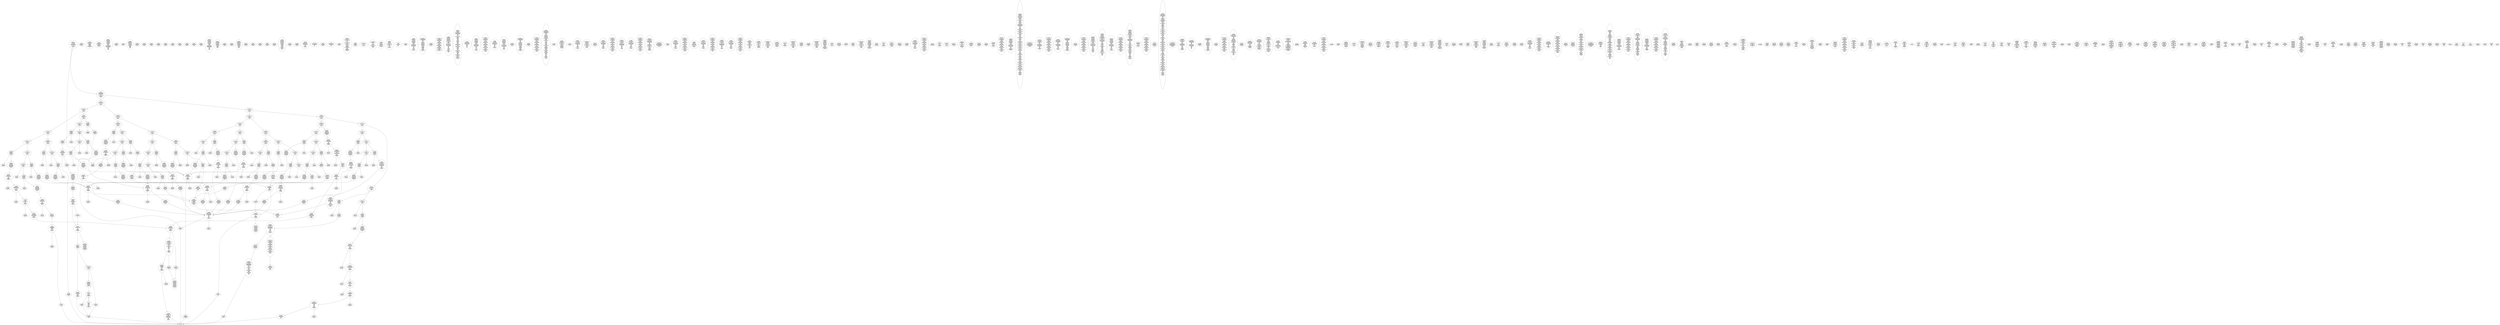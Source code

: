 /* Generated by GvGen v.1.0 (https://www.github.com/stricaud/gvgen) */

digraph G {
compound=true;
   node1 [label="[anywhere]"];
   node2 [label="# 0x0
PUSHX Data
PUSHX Data
MSTORE
PUSHX LogicData
CALLDATASIZE
LT
PUSHX Data
JUMPI
"];
   node3 [label="# 0xd
PUSHX Data
CALLDATALOAD
PUSHX BitData
SHR
PUSHX LogicData
GT
PUSHX Data
JUMPI
"];
   node4 [label="# 0x1e
PUSHX LogicData
GT
PUSHX Data
JUMPI
"];
   node5 [label="# 0x29
PUSHX LogicData
GT
PUSHX Data
JUMPI
"];
   node6 [label="# 0x34
PUSHX LogicData
GT
PUSHX Data
JUMPI
"];
   node7 [label="# 0x3f
PUSHX LogicData
EQ
PUSHX Data
JUMPI
"];
   node8 [label="# 0x4a
PUSHX LogicData
EQ
PUSHX Data
JUMPI
"];
   node9 [label="# 0x55
PUSHX LogicData
EQ
PUSHX Data
JUMPI
"];
   node10 [label="# 0x60
PUSHX Data
REVERT
"];
   node11 [label="# 0x64
JUMPDEST
PUSHX LogicData
EQ
PUSHX Data
JUMPI
"];
   node12 [label="# 0x70
PUSHX LogicData
EQ
PUSHX Data
JUMPI
"];
   node13 [label="# 0x7b
PUSHX Data
REVERT
"];
   node14 [label="# 0x7f
JUMPDEST
PUSHX LogicData
GT
PUSHX Data
JUMPI
"];
   node15 [label="# 0x8b
PUSHX LogicData
EQ
PUSHX Data
JUMPI
"];
   node16 [label="# 0x96
PUSHX LogicData
EQ
PUSHX Data
JUMPI
"];
   node17 [label="# 0xa1
PUSHX LogicData
EQ
PUSHX Data
JUMPI
"];
   node18 [label="# 0xac
PUSHX Data
REVERT
"];
   node19 [label="# 0xb0
JUMPDEST
PUSHX LogicData
EQ
PUSHX Data
JUMPI
"];
   node20 [label="# 0xbc
PUSHX LogicData
EQ
PUSHX Data
JUMPI
"];
   node21 [label="# 0xc7
PUSHX Data
REVERT
"];
   node22 [label="# 0xcb
JUMPDEST
PUSHX LogicData
GT
PUSHX Data
JUMPI
"];
   node23 [label="# 0xd7
PUSHX LogicData
GT
PUSHX Data
JUMPI
"];
   node24 [label="# 0xe2
PUSHX LogicData
EQ
PUSHX Data
JUMPI
"];
   node25 [label="# 0xed
PUSHX LogicData
EQ
PUSHX Data
JUMPI
"];
   node26 [label="# 0xf8
PUSHX LogicData
EQ
PUSHX Data
JUMPI
"];
   node27 [label="# 0x103
PUSHX Data
REVERT
"];
   node28 [label="# 0x107
JUMPDEST
PUSHX LogicData
EQ
PUSHX Data
JUMPI
"];
   node29 [label="# 0x113
PUSHX LogicData
EQ
PUSHX Data
JUMPI
"];
   node30 [label="# 0x11e
PUSHX Data
REVERT
"];
   node31 [label="# 0x122
JUMPDEST
PUSHX LogicData
EQ
PUSHX Data
JUMPI
"];
   node32 [label="# 0x12e
PUSHX LogicData
EQ
PUSHX Data
JUMPI
"];
   node33 [label="# 0x139
PUSHX LogicData
EQ
PUSHX Data
JUMPI
"];
   node34 [label="# 0x144
PUSHX LogicData
EQ
PUSHX Data
JUMPI
"];
   node35 [label="# 0x14f
PUSHX Data
REVERT
"];
   node36 [label="# 0x153
JUMPDEST
PUSHX LogicData
GT
PUSHX Data
JUMPI
"];
   node37 [label="# 0x15f
PUSHX LogicData
GT
PUSHX Data
JUMPI
"];
   node38 [label="# 0x16a
PUSHX LogicData
GT
PUSHX Data
JUMPI
"];
   node39 [label="# 0x175
PUSHX LogicData
EQ
PUSHX Data
JUMPI
"];
   node40 [label="# 0x180
PUSHX LogicData
EQ
PUSHX Data
JUMPI
"];
   node41 [label="# 0x18b
PUSHX LogicData
EQ
PUSHX Data
JUMPI
"];
   node42 [label="# 0x196
PUSHX Data
REVERT
"];
   node43 [label="# 0x19a
JUMPDEST
PUSHX LogicData
EQ
PUSHX Data
JUMPI
"];
   node44 [label="# 0x1a6
PUSHX LogicData
EQ
PUSHX Data
JUMPI
"];
   node45 [label="# 0x1b1
PUSHX Data
REVERT
"];
   node46 [label="# 0x1b5
JUMPDEST
PUSHX LogicData
EQ
PUSHX Data
JUMPI
"];
   node47 [label="# 0x1c1
PUSHX LogicData
EQ
PUSHX Data
JUMPI
"];
   node48 [label="# 0x1cc
PUSHX LogicData
EQ
PUSHX Data
JUMPI
"];
   node49 [label="# 0x1d7
PUSHX LogicData
EQ
PUSHX Data
JUMPI
"];
   node50 [label="# 0x1e2
PUSHX Data
REVERT
"];
   node51 [label="# 0x1e6
JUMPDEST
PUSHX LogicData
GT
PUSHX Data
JUMPI
"];
   node52 [label="# 0x1f2
PUSHX LogicData
GT
PUSHX Data
JUMPI
"];
   node53 [label="# 0x1fd
PUSHX LogicData
EQ
PUSHX Data
JUMPI
"];
   node54 [label="# 0x208
PUSHX LogicData
EQ
PUSHX Data
JUMPI
"];
   node55 [label="# 0x213
PUSHX LogicData
EQ
PUSHX Data
JUMPI
"];
   node56 [label="# 0x21e
PUSHX Data
REVERT
"];
   node57 [label="# 0x222
JUMPDEST
PUSHX LogicData
EQ
PUSHX Data
JUMPI
"];
   node58 [label="# 0x22e
PUSHX LogicData
EQ
PUSHX Data
JUMPI
"];
   node59 [label="# 0x239
PUSHX Data
REVERT
"];
   node60 [label="# 0x23d
JUMPDEST
PUSHX LogicData
EQ
PUSHX Data
JUMPI
"];
   node61 [label="# 0x249
PUSHX LogicData
EQ
PUSHX Data
JUMPI
"];
   node62 [label="# 0x254
PUSHX LogicData
EQ
PUSHX Data
JUMPI
"];
   node63 [label="# 0x25f
PUSHX LogicData
EQ
PUSHX Data
JUMPI
"];
   node64 [label="# 0x26a
JUMPDEST
PUSHX Data
REVERT
"];
   node65 [label="# 0x26f
JUMPDEST
CALLVALUE
ISZERO
PUSHX Data
JUMPI
"];
   node66 [label="# 0x277
PUSHX Data
REVERT
"];
   node67 [label="# 0x27b
JUMPDEST
PUSHX Data
PUSHX Data
CALLDATASIZE
PUSHX Data
PUSHX Data
JUMP
"];
   node68 [label="# 0x28a
JUMPDEST
PUSHX Data
JUMP
"];
   node69 [label="# 0x28f
JUMPDEST
PUSHX MemData
MLOAD
ISZERO
ISZERO
MSTORE
PUSHX ArithData
ADD
"];
   node70 [label="# 0x29b
JUMPDEST
PUSHX MemData
MLOAD
SUB
RETURN
"];
   node71 [label="# 0x2a4
JUMPDEST
CALLVALUE
ISZERO
PUSHX Data
JUMPI
"];
   node72 [label="# 0x2ac
PUSHX Data
REVERT
"];
   node73 [label="# 0x2b0
JUMPDEST
PUSHX Data
PUSHX Data
JUMP
"];
   node74 [label="# 0x2b9
JUMPDEST
PUSHX MemData
MLOAD
PUSHX Data
PUSHX Data
JUMP
"];
   node75 [label="# 0x2c6
JUMPDEST
CALLVALUE
ISZERO
PUSHX Data
JUMPI
"];
   node76 [label="# 0x2ce
PUSHX Data
REVERT
"];
   node77 [label="# 0x2d2
JUMPDEST
PUSHX Data
PUSHX Data
CALLDATASIZE
PUSHX Data
PUSHX Data
JUMP
"];
   node78 [label="# 0x2e1
JUMPDEST
PUSHX Data
PUSHX Data
MSTORE
PUSHX Data
MSTORE
PUSHX Data
SHA3
SLOAD
PUSHX ArithData
PUSHX BitData
PUSHX BitData
SHL
SUB
AND
JUMP
"];
   node79 [label="# 0x2fc
JUMPDEST
PUSHX MemData
MLOAD
PUSHX ArithData
PUSHX BitData
PUSHX BitData
SHL
SUB
AND
MSTORE
PUSHX ArithData
ADD
PUSHX Data
JUMP
"];
   node80 [label="# 0x314
JUMPDEST
CALLVALUE
ISZERO
PUSHX Data
JUMPI
"];
   node81 [label="# 0x31c
PUSHX Data
REVERT
"];
   node82 [label="# 0x320
JUMPDEST
PUSHX Data
PUSHX Data
CALLDATASIZE
PUSHX Data
PUSHX Data
JUMP
"];
   node83 [label="# 0x32f
JUMPDEST
PUSHX Data
JUMP
"];
   node84 [label="# 0x334
JUMPDEST
STOP
"];
   node85 [label="# 0x336
JUMPDEST
CALLVALUE
ISZERO
PUSHX Data
JUMPI
"];
   node86 [label="# 0x33e
PUSHX Data
REVERT
"];
   node87 [label="# 0x342
JUMPDEST
PUSHX Data
PUSHX Data
CALLDATASIZE
PUSHX Data
PUSHX Data
JUMP
"];
   node88 [label="# 0x351
JUMPDEST
PUSHX Data
PUSHX Data
MSTORE
PUSHX Data
MSTORE
PUSHX Data
SHA3
SLOAD
JUMP
"];
   node89 [label="# 0x363
JUMPDEST
PUSHX MemData
MLOAD
MSTORE
PUSHX ArithData
ADD
PUSHX Data
JUMP
"];
   node90 [label="# 0x371
JUMPDEST
CALLVALUE
ISZERO
PUSHX Data
JUMPI
"];
   node91 [label="# 0x379
PUSHX Data
REVERT
"];
   node92 [label="# 0x37d
JUMPDEST
PUSHX Data
PUSHX StorData
SLOAD
JUMP
"];
   node93 [label="# 0x387
JUMPDEST
CALLVALUE
ISZERO
PUSHX Data
JUMPI
"];
   node94 [label="# 0x38f
PUSHX Data
REVERT
"];
   node95 [label="# 0x393
JUMPDEST
PUSHX Data
PUSHX Data
CALLDATASIZE
PUSHX Data
PUSHX Data
JUMP
"];
   node96 [label="# 0x3a2
JUMPDEST
PUSHX Data
JUMP
"];
   node97 [label="# 0x3a7
JUMPDEST
CALLVALUE
ISZERO
PUSHX Data
JUMPI
"];
   node98 [label="# 0x3af
PUSHX Data
REVERT
"];
   node99 [label="# 0x3b3
JUMPDEST
PUSHX Data
PUSHX Data
CALLDATASIZE
PUSHX Data
PUSHX Data
JUMP
"];
   node100 [label="# 0x3c2
JUMPDEST
PUSHX Data
JUMP
"];
   node101 [label="# 0x3c7
JUMPDEST
CALLVALUE
ISZERO
PUSHX Data
JUMPI
"];
   node102 [label="# 0x3cf
PUSHX Data
REVERT
"];
   node103 [label="# 0x3d3
JUMPDEST
PUSHX Data
PUSHX Data
JUMP
"];
   node104 [label="# 0x3fb
JUMPDEST
CALLVALUE
ISZERO
PUSHX Data
JUMPI
"];
   node105 [label="# 0x403
PUSHX Data
REVERT
"];
   node106 [label="# 0x407
JUMPDEST
PUSHX Data
PUSHX Data
JUMP
"];
   node107 [label="# 0x411
JUMPDEST
CALLVALUE
ISZERO
PUSHX Data
JUMPI
"];
   node108 [label="# 0x419
PUSHX Data
REVERT
"];
   node109 [label="# 0x41d
JUMPDEST
PUSHX Data
PUSHX Data
JUMP
"];
   node110 [label="# 0x426
JUMPDEST
CALLVALUE
ISZERO
PUSHX Data
JUMPI
"];
   node111 [label="# 0x42e
PUSHX Data
REVERT
"];
   node112 [label="# 0x432
JUMPDEST
PUSHX Data
PUSHX Data
CALLDATASIZE
PUSHX Data
PUSHX Data
JUMP
"];
   node113 [label="# 0x441
JUMPDEST
PUSHX Data
JUMP
"];
   node114 [label="# 0x446
JUMPDEST
CALLVALUE
ISZERO
PUSHX Data
JUMPI
"];
   node115 [label="# 0x44e
PUSHX Data
REVERT
"];
   node116 [label="# 0x452
JUMPDEST
PUSHX Data
PUSHX Data
CALLDATASIZE
PUSHX Data
PUSHX Data
JUMP
"];
   node117 [label="# 0x461
JUMPDEST
PUSHX Data
JUMP
"];
   node118 [label="# 0x466
JUMPDEST
CALLVALUE
ISZERO
PUSHX Data
JUMPI
"];
   node119 [label="# 0x46e
PUSHX Data
REVERT
"];
   node120 [label="# 0x472
JUMPDEST
PUSHX Data
PUSHX Data
CALLDATASIZE
PUSHX Data
PUSHX Data
JUMP
"];
   node121 [label="# 0x481
JUMPDEST
PUSHX Data
JUMP
"];
   node122 [label="# 0x486
JUMPDEST
CALLVALUE
ISZERO
PUSHX Data
JUMPI
"];
   node123 [label="# 0x48e
PUSHX Data
REVERT
"];
   node124 [label="# 0x492
JUMPDEST
PUSHX Data
PUSHX Data
CALLDATASIZE
PUSHX Data
PUSHX Data
JUMP
"];
   node125 [label="# 0x4a1
JUMPDEST
PUSHX Data
JUMP
"];
   node126 [label="# 0x4a6
JUMPDEST
CALLVALUE
ISZERO
PUSHX Data
JUMPI
"];
   node127 [label="# 0x4ae
PUSHX Data
REVERT
"];
   node128 [label="# 0x4b2
JUMPDEST
PUSHX Data
PUSHX Data
CALLDATASIZE
PUSHX Data
PUSHX Data
JUMP
"];
   node129 [label="# 0x4c1
JUMPDEST
PUSHX Data
JUMP
"];
   node130 [label="# 0x4c6
JUMPDEST
CALLVALUE
ISZERO
PUSHX Data
JUMPI
"];
   node131 [label="# 0x4ce
PUSHX Data
REVERT
"];
   node132 [label="# 0x4d2
JUMPDEST
PUSHX Data
PUSHX Data
CALLDATASIZE
PUSHX Data
PUSHX Data
JUMP
"];
   node133 [label="# 0x4e1
JUMPDEST
PUSHX Data
JUMP
"];
   node134 [label="# 0x4e6
JUMPDEST
CALLVALUE
ISZERO
PUSHX Data
JUMPI
"];
   node135 [label="# 0x4ee
PUSHX Data
REVERT
"];
   node136 [label="# 0x4f2
JUMPDEST
PUSHX Data
PUSHX Data
CALLDATASIZE
PUSHX Data
PUSHX Data
JUMP
"];
   node137 [label="# 0x501
JUMPDEST
PUSHX Data
JUMP
"];
   node138 [label="# 0x506
JUMPDEST
PUSHX Data
PUSHX Data
CALLDATASIZE
PUSHX Data
PUSHX Data
JUMP
"];
   node139 [label="# 0x514
JUMPDEST
PUSHX Data
JUMP
"];
   node140 [label="# 0x519
JUMPDEST
CALLVALUE
ISZERO
PUSHX Data
JUMPI
"];
   node141 [label="# 0x521
PUSHX Data
REVERT
"];
   node142 [label="# 0x525
JUMPDEST
PUSHX Data
PUSHX Data
CALLDATASIZE
PUSHX Data
PUSHX Data
JUMP
"];
   node143 [label="# 0x534
JUMPDEST
PUSHX Data
PUSHX Data
MSTORE
PUSHX Data
MSTORE
PUSHX Data
SHA3
SLOAD
PUSHX ArithData
PUSHX BitData
PUSHX BitData
SHL
SUB
AND
JUMP
"];
   node144 [label="# 0x54f
JUMPDEST
CALLVALUE
ISZERO
PUSHX Data
JUMPI
"];
   node145 [label="# 0x557
PUSHX Data
REVERT
"];
   node146 [label="# 0x55b
JUMPDEST
PUSHX Data
PUSHX Data
JUMP
"];
   node147 [label="# 0x564
JUMPDEST
CALLVALUE
ISZERO
PUSHX Data
JUMPI
"];
   node148 [label="# 0x56c
PUSHX Data
REVERT
"];
   node149 [label="# 0x570
JUMPDEST
PUSHX Data
PUSHX Data
CALLDATASIZE
PUSHX Data
PUSHX Data
JUMP
"];
   node150 [label="# 0x57f
JUMPDEST
PUSHX Data
PUSHX Data
MSTORE
PUSHX Data
MSTORE
PUSHX Data
SHA3
SLOAD
JUMP
"];
   node151 [label="# 0x591
JUMPDEST
CALLVALUE
ISZERO
PUSHX Data
JUMPI
"];
   node152 [label="# 0x599
PUSHX Data
REVERT
"];
   node153 [label="# 0x59d
JUMPDEST
PUSHX Data
PUSHX Data
JUMP
"];
   node154 [label="# 0x5a6
JUMPDEST
CALLVALUE
ISZERO
PUSHX Data
JUMPI
"];
   node155 [label="# 0x5ae
PUSHX Data
REVERT
"];
   node156 [label="# 0x5b2
JUMPDEST
PUSHX Data
PUSHX Data
CALLDATASIZE
PUSHX Data
PUSHX Data
JUMP
"];
   node157 [label="# 0x5c1
JUMPDEST
PUSHX Data
JUMP
"];
   node158 [label="# 0x5c6
JUMPDEST
CALLVALUE
ISZERO
PUSHX Data
JUMPI
"];
   node159 [label="# 0x5ce
PUSHX Data
REVERT
"];
   node160 [label="# 0x5d2
JUMPDEST
PUSHX Data
PUSHX Data
CALLDATASIZE
PUSHX Data
PUSHX Data
JUMP
"];
   node161 [label="# 0x5e1
JUMPDEST
PUSHX Data
JUMP
"];
   node162 [label="# 0x5e6
JUMPDEST
CALLVALUE
ISZERO
PUSHX Data
JUMPI
"];
   node163 [label="# 0x5ee
PUSHX Data
REVERT
"];
   node164 [label="# 0x5f2
JUMPDEST
PUSHX StorData
SLOAD
PUSHX ArithData
PUSHX BitData
PUSHX BitData
SHL
SUB
AND
PUSHX Data
JUMP
"];
   node165 [label="# 0x604
JUMPDEST
CALLVALUE
ISZERO
PUSHX Data
JUMPI
"];
   node166 [label="# 0x60c
PUSHX Data
REVERT
"];
   node167 [label="# 0x610
JUMPDEST
PUSHX Data
PUSHX Data
CALLDATASIZE
PUSHX Data
PUSHX Data
JUMP
"];
   node168 [label="# 0x61f
JUMPDEST
PUSHX Data
PUSHX Data
MSTORE
PUSHX Data
MSTORE
PUSHX Data
SHA3
SLOAD
JUMP
"];
   node169 [label="# 0x631
JUMPDEST
CALLVALUE
ISZERO
PUSHX Data
JUMPI
"];
   node170 [label="# 0x639
PUSHX Data
REVERT
"];
   node171 [label="# 0x63d
JUMPDEST
PUSHX Data
PUSHX Data
JUMP
"];
   node172 [label="# 0x646
JUMPDEST
CALLVALUE
ISZERO
PUSHX Data
JUMPI
"];
   node173 [label="# 0x64e
PUSHX Data
REVERT
"];
   node174 [label="# 0x652
JUMPDEST
PUSHX Data
PUSHX Data
CALLDATASIZE
PUSHX Data
PUSHX Data
JUMP
"];
   node175 [label="# 0x661
JUMPDEST
PUSHX Data
JUMP
"];
   node176 [label="# 0x666
JUMPDEST
CALLVALUE
ISZERO
PUSHX Data
JUMPI
"];
   node177 [label="# 0x66e
PUSHX Data
REVERT
"];
   node178 [label="# 0x672
JUMPDEST
PUSHX Data
PUSHX Data
CALLDATASIZE
PUSHX Data
PUSHX Data
JUMP
"];
   node179 [label="# 0x681
JUMPDEST
PUSHX Data
JUMP
"];
   node180 [label="# 0x686
JUMPDEST
CALLVALUE
ISZERO
PUSHX Data
JUMPI
"];
   node181 [label="# 0x68e
PUSHX Data
REVERT
"];
   node182 [label="# 0x692
JUMPDEST
PUSHX Data
PUSHX Data
CALLDATASIZE
PUSHX Data
PUSHX Data
JUMP
"];
   node183 [label="# 0x6a1
JUMPDEST
PUSHX Data
JUMP
"];
   node184 [label="# 0x6a6
JUMPDEST
CALLVALUE
ISZERO
PUSHX Data
JUMPI
"];
   node185 [label="# 0x6ae
PUSHX Data
REVERT
"];
   node186 [label="# 0x6b2
JUMPDEST
PUSHX Data
PUSHX Data
JUMP
"];
   node187 [label="# 0x6da
JUMPDEST
CALLVALUE
ISZERO
PUSHX Data
JUMPI
"];
   node188 [label="# 0x6e2
PUSHX Data
REVERT
"];
   node189 [label="# 0x6e6
JUMPDEST
PUSHX Data
PUSHX Data
CALLDATASIZE
PUSHX Data
PUSHX Data
JUMP
"];
   node190 [label="# 0x6f5
JUMPDEST
PUSHX Data
JUMP
"];
   node191 [label="# 0x6fa
JUMPDEST
CALLVALUE
ISZERO
PUSHX Data
JUMPI
"];
   node192 [label="# 0x702
PUSHX Data
REVERT
"];
   node193 [label="# 0x706
JUMPDEST
PUSHX Data
PUSHX Data
CALLDATASIZE
PUSHX Data
PUSHX Data
JUMP
"];
   node194 [label="# 0x715
JUMPDEST
PUSHX Data
JUMP
"];
   node195 [label="# 0x71a
JUMPDEST
CALLVALUE
ISZERO
PUSHX Data
JUMPI
"];
   node196 [label="# 0x722
PUSHX Data
REVERT
"];
   node197 [label="# 0x726
JUMPDEST
PUSHX Data
PUSHX Data
CALLDATASIZE
PUSHX Data
PUSHX Data
JUMP
"];
   node198 [label="# 0x735
JUMPDEST
PUSHX Data
PUSHX Data
MSTORE
PUSHX Data
MSTORE
PUSHX Data
SHA3
MSTORE
MSTORE
SHA3
SLOAD
PUSHX BitData
AND
JUMP
"];
   node199 [label="# 0x755
JUMPDEST
PUSHX Data
PUSHX Data
CALLDATASIZE
PUSHX Data
PUSHX Data
JUMP
"];
   node200 [label="# 0x763
JUMPDEST
PUSHX Data
JUMP
"];
   node201 [label="# 0x768
JUMPDEST
CALLVALUE
ISZERO
PUSHX Data
JUMPI
"];
   node202 [label="# 0x770
PUSHX Data
REVERT
"];
   node203 [label="# 0x774
JUMPDEST
PUSHX Data
PUSHX Data
CALLDATASIZE
PUSHX Data
PUSHX Data
JUMP
"];
   node204 [label="# 0x783
JUMPDEST
PUSHX Data
JUMP
"];
   node205 [label="# 0x788
JUMPDEST
PUSHX Data
PUSHX LogicData
PUSHX BitData
AND
EQ
PUSHX Data
JUMPI
"];
   node206 [label="# 0x7d5
PUSHX LogicData
PUSHX BitData
AND
EQ
"];
   node207 [label="# 0x81b
JUMPDEST
PUSHX Data
JUMPI
"];
   node208 [label="# 0x821
PUSHX LogicData
PUSHX BitData
AND
EQ
"];
   node209 [label="# 0x867
JUMPDEST
JUMP
"];
   node210 [label="# 0x86d
JUMPDEST
PUSHX StorData
SLOAD
PUSHX Data
PUSHX Data
JUMP
"];
   node211 [label="# 0x87a
JUMPDEST
PUSHX ArithData
ADD
PUSHX ArithData
DIV
MUL
PUSHX ArithData
ADD
PUSHX MemData
MLOAD
ADD
PUSHX Data
MSTORE
MSTORE
PUSHX ArithData
ADD
SLOAD
PUSHX Data
PUSHX Data
JUMP
"];
   node212 [label="# 0x8a6
JUMPDEST
ISZERO
PUSHX Data
JUMPI
"];
   node213 [label="# 0x8ad
PUSHX LogicData
LT
PUSHX Data
JUMPI
"];
   node214 [label="# 0x8b5
PUSHX ArithData
SLOAD
DIV
MUL
MSTORE
PUSHX ArithData
ADD
PUSHX Data
JUMP
"];
   node215 [label="# 0x8c8
JUMPDEST
ADD
PUSHX Data
MSTORE
PUSHX Data
PUSHX Data
SHA3
"];
   node216 [label="# 0x8d6
JUMPDEST
SLOAD
MSTORE
PUSHX ArithData
ADD
PUSHX ArithData
ADD
GT
PUSHX Data
JUMPI
"];
   node217 [label="# 0x8ea
SUB
PUSHX BitData
AND
ADD
"];
   node218 [label="# 0x8f3
JUMPDEST
JUMP
"];
   node219 [label="# 0x8fb
JUMPDEST
PUSHX Data
MSTORE
PUSHX Data
PUSHX Data
MSTORE
PUSHX Data
SHA3
SLOAD
PUSHX ArithData
PUSHX BitData
PUSHX BitData
SHL
SUB
AND
CALLER
EQ
PUSHX Data
JUMPI
"];
   node220 [label="# 0x91c
PUSHX ArithData
PUSHX BitData
PUSHX BitData
SHL
SUB
AND
PUSHX Data
MSTORE
PUSHX Data
PUSHX Data
MSTORE
PUSHX Data
SHA3
CALLER
MSTORE
MSTORE
SHA3
SLOAD
PUSHX BitData
AND
"];
   node221 [label="# 0x944
JUMPDEST
PUSHX Data
JUMPI
"];
   node222 [label="# 0x949
PUSHX MemData
MLOAD
PUSHX BitData
PUSHX BitData
SHL
MSTORE
PUSHX Data
PUSHX ArithData
ADD
MSTORE
PUSHX Data
PUSHX ArithData
ADD
MSTORE
PUSHX Data
PUSHX ArithData
ADD
MSTORE
PUSHX ArithData
ADD
"];
   node223 [label="# 0x98c
JUMPDEST
PUSHX MemData
MLOAD
SUB
REVERT
"];
   node224 [label="# 0x995
JUMPDEST
PUSHX Data
MSTORE
PUSHX Data
PUSHX Data
MSTORE
PUSHX MemData
SHA3
SLOAD
PUSHX BitData
AND
PUSHX ArithData
PUSHX BitData
PUSHX BitData
SHL
SUB
AND
OR
SSTORE
MLOAD
AND
PUSHX Data
LOGX
JUMP
"];
   node225 [label="# 0xa09
JUMPDEST
PUSHX Data
MLOAD
PUSHX ArithData
PUSHX BitData
PUSHX BitData
SHL
SUB
AND
PUSHX ArithData
ADD
MSTORE
MLOAD
SUB
ADD
MSTORE
ADD
MSTORE
MLOAD
ADD
SHA3
PUSHX Data
PUSHX ArithData
ADD
MSTORE
PUSHX ArithData
ADD
MSTORE
MLOAD
SUB
ADD
MSTORE
PUSHX ArithData
ADD
MSTORE
MLOAD
ADD
SHA3
PUSHX StorData
SLOAD
PUSHX Data
AND
PUSHX Data
PUSHX Data
JUMP
"];
   node226 [label="# 0xa8f
JUMPDEST
PUSHX ArithData
PUSHX BitData
PUSHX BitData
SHL
SUB
AND
EQ
JUMP
"];
   node227 [label="# 0xaa2
JUMPDEST
PUSHX Data
MSTORE
PUSHX Data
PUSHX Data
MSTORE
PUSHX Data
SHA3
SLOAD
PUSHX ArithData
PUSHX BitData
PUSHX BitData
SHL
SUB
AND
AND
EQ
PUSHX Data
JUMPI
"];
   node228 [label="# 0xac4
PUSHX MemData
MLOAD
PUSHX BitData
PUSHX BitData
SHL
MSTORE
PUSHX Data
PUSHX ArithData
ADD
MSTORE
PUSHX Data
PUSHX ArithData
ADD
MSTORE
PUSHX Data
PUSHX ArithData
ADD
MSTORE
PUSHX ArithData
ADD
PUSHX Data
JUMP
"];
   node229 [label="# 0xb0b
JUMPDEST
CALLER
PUSHX ArithData
PUSHX BitData
PUSHX BitData
SHL
SUB
AND
EQ
PUSHX Data
JUMPI
"];
   node230 [label="# 0xb1d
PUSHX Data
MSTORE
PUSHX Data
PUSHX Data
MSTORE
PUSHX Data
SHA3
SLOAD
PUSHX ArithData
PUSHX BitData
PUSHX BitData
SHL
SUB
AND
CALLER
EQ
"];
   node231 [label="# 0xb38
JUMPDEST
PUSHX Data
JUMPI
"];
   node232 [label="# 0xb3e
PUSHX ArithData
PUSHX BitData
PUSHX BitData
SHL
SUB
AND
PUSHX Data
MSTORE
PUSHX Data
PUSHX Data
MSTORE
PUSHX Data
SHA3
CALLER
MSTORE
MSTORE
SHA3
SLOAD
PUSHX BitData
AND
"];
   node233 [label="# 0xb66
JUMPDEST
PUSHX Data
JUMPI
"];
   node234 [label="# 0xb6b
PUSHX MemData
MLOAD
PUSHX BitData
PUSHX BitData
SHL
MSTORE
PUSHX Data
PUSHX ArithData
ADD
MSTORE
PUSHX Data
PUSHX ArithData
ADD
MSTORE
PUSHX Data
PUSHX ArithData
ADD
MSTORE
PUSHX ArithData
ADD
PUSHX Data
JUMP
"];
   node235 [label="# 0xbb2
JUMPDEST
PUSHX ArithData
PUSHX BitData
PUSHX BitData
SHL
SUB
AND
PUSHX Data
MSTORE
PUSHX Data
PUSHX Data
MSTORE
PUSHX MemData
SHA3
SLOAD
PUSHX BitData
NOT
ADD
SSTORE
AND
MSTORE
SHA3
SLOAD
PUSHX ArithData
ADD
SSTORE
MSTORE
PUSHX Data
MSTORE
SHA3
SLOAD
PUSHX BitData
AND
SSTORE
PUSHX Data
MSTORE
SHA3
SLOAD
AND
OR
SSTORE
MLOAD
PUSHX Data
LOGX
JUMP
"];
   node236 [label="# 0xc59
JUMPDEST
PUSHX Data
PUSHX LogicData
CHAINID
EQ
PUSHX Data
JUMPI
"];
   node237 [label="# 0xc83
PUSHX Data
PUSHX Data
JUMP
"];
   node238 [label="# 0xc8a
JUMPDEST
JUMP
"];
   node239 [label="# 0xc8f
JUMPDEST
PUSHX Data
JUMP
"];
   node240 [label="# 0xcb4
JUMPDEST
PUSHX Data
PUSHX MemData
MLOAD
PUSHX ArithData
ADD
PUSHX Data
MSTORE
PUSHX Data
MSTORE
PUSHX Data
JUMP
"];
   node241 [label="# 0xccf
JUMPDEST
JUMP
"];
   node242 [label="# 0xcd4
JUMPDEST
PUSHX StorData
SLOAD
PUSHX ArithData
PUSHX BitData
PUSHX BitData
SHL
SUB
AND
CALLER
EQ
PUSHX Data
JUMPI
"];
   node243 [label="# 0xce7
PUSHX MemData
MLOAD
PUSHX Data
MSTORE
PUSHX ArithData
ADD
PUSHX MemData
MLOAD
SUB
REVERT
"];
   node244 [label="# 0xd18
JUMPDEST
PUSHX Data
PUSHX Data
JUMP
"];
   node245 [label="# 0xd21
JUMPDEST
JUMP
"];
   node246 [label="# 0xd24
JUMPDEST
PUSHX StorData
SLOAD
PUSHX ArithData
PUSHX BitData
PUSHX BitData
SHL
SUB
AND
CALLER
EQ
PUSHX Data
JUMPI
"];
   node247 [label="# 0xd37
PUSHX MemData
MLOAD
PUSHX BitData
PUSHX BitData
SHL
MSTORE
PUSHX Data
PUSHX ArithData
ADD
MSTORE
PUSHX ArithData
ADD
MSTORE
PUSHX Data
PUSHX ArithData
ADD
MSTORE
PUSHX ArithData
ADD
PUSHX Data
JUMP
"];
   node248 [label="# 0xd7e
JUMPDEST
PUSHX StorData
SLOAD
PUSHX BitData
AND
PUSHX ArithData
PUSHX BitData
PUSHX BitData
SHL
SUB
AND
OR
SSTORE
JUMP
"];
   node249 [label="# 0xdb8
JUMPDEST
PUSHX StorData
SLOAD
PUSHX ArithData
PUSHX BitData
PUSHX BitData
SHL
SUB
AND
CALLER
EQ
PUSHX Data
JUMPI
"];
   node250 [label="# 0xdcb
PUSHX MemData
MLOAD
PUSHX BitData
PUSHX BitData
SHL
MSTORE
PUSHX Data
PUSHX ArithData
ADD
MSTORE
PUSHX ArithData
ADD
MSTORE
PUSHX Data
PUSHX ArithData
ADD
MSTORE
PUSHX ArithData
ADD
PUSHX Data
JUMP
"];
   node251 [label="# 0xe12
JUMPDEST
PUSHX MemData
MLOAD
PUSHX ArithData
PUSHX BitData
PUSHX BitData
SHL
SUB
AND
SELFBALANCE
ISZERO
PUSHX ArithData
MUL
PUSHX Data
CALL
ISZERO
ISZERO
PUSHX Data
JUMPI
"];
   node252 [label="# 0xe3e
RETURNDATASIZE
PUSHX Data
RETURNDATACOPY
RETURNDATASIZE
PUSHX Data
REVERT
"];
   node253 [label="# 0xe47
JUMPDEST
JUMP
"];
   node254 [label="# 0xe4b
JUMPDEST
PUSHX StorData
SLOAD
PUSHX ArithData
PUSHX BitData
PUSHX BitData
SHL
SUB
AND
CALLER
EQ
PUSHX Data
JUMPI
"];
   node255 [label="# 0xe5e
PUSHX MemData
MLOAD
PUSHX BitData
PUSHX BitData
SHL
MSTORE
PUSHX Data
PUSHX ArithData
ADD
MSTORE
PUSHX ArithData
ADD
MSTORE
PUSHX Data
PUSHX ArithData
ADD
MSTORE
PUSHX ArithData
ADD
PUSHX Data
JUMP
"];
   node256 [label="# 0xea5
JUMPDEST
MLOAD
PUSHX Data
PUSHX Data
PUSHX ArithData
ADD
PUSHX Data
JUMP
"];
   node257 [label="# 0xeb8
JUMPDEST
PUSHX StorData
SLOAD
PUSHX ArithData
PUSHX BitData
PUSHX BitData
SHL
SUB
AND
CALLER
EQ
PUSHX Data
JUMPI
"];
   node258 [label="# 0xecb
PUSHX MemData
MLOAD
PUSHX BitData
PUSHX BitData
SHL
MSTORE
PUSHX Data
PUSHX ArithData
ADD
MSTORE
PUSHX ArithData
ADD
MSTORE
PUSHX Data
PUSHX ArithData
ADD
MSTORE
PUSHX ArithData
ADD
PUSHX Data
JUMP
"];
   node259 [label="# 0xf12
JUMPDEST
PUSHX StorData
SLOAD
PUSHX BitData
AND
PUSHX ArithData
PUSHX BitData
PUSHX BitData
SHL
SUB
AND
OR
SSTORE
JUMP
"];
   node260 [label="# 0xf4c
JUMPDEST
PUSHX StorData
SLOAD
PUSHX ArithData
PUSHX BitData
PUSHX BitData
SHL
SUB
AND
CALLER
EQ
PUSHX Data
JUMPI
"];
   node261 [label="# 0xf5f
PUSHX MemData
MLOAD
PUSHX BitData
PUSHX BitData
SHL
MSTORE
PUSHX Data
PUSHX ArithData
ADD
MSTORE
PUSHX ArithData
ADD
MSTORE
PUSHX Data
PUSHX ArithData
ADD
MSTORE
PUSHX ArithData
ADD
PUSHX Data
JUMP
"];
   node262 [label="# 0xfa6
JUMPDEST
PUSHX StorData
SLOAD
ISZERO
ISZERO
PUSHX ArithData
MUL
PUSHX BitData
AND
OR
SSTORE
JUMP
"];
   node263 [label="# 0xff0
JUMPDEST
PUSHX StorData
SLOAD
PUSHX Data
DIV
PUSHX BitData
AND
ISZERO
PUSHX Data
JUMPI
"];
   node264 [label="# 0x1014
PUSHX MemData
MLOAD
PUSHX Data
MSTORE
PUSHX ArithData
ADD
PUSHX MemData
MLOAD
SUB
REVERT
"];
   node265 [label="# 0x1045
JUMPDEST
PUSHX Data
PUSHX StorData
SLOAD
PUSHX Data
PUSHX Data
JUMP
"];
   node266 [label="# 0x1056
JUMPDEST
GT
ISZERO
PUSHX Data
JUMPI
"];
   node267 [label="# 0x105d
PUSHX MemData
MLOAD
PUSHX Data
MSTORE
PUSHX ArithData
ADD
PUSHX MemData
MLOAD
SUB
REVERT
"];
   node268 [label="# 0x108e
JUMPDEST
PUSHX Data
CALLER
PUSHX Data
JUMP
"];
   node269 [label="# 0x1098
JUMPDEST
PUSHX Data
JUMPI
"];
   node270 [label="# 0x109d
PUSHX MemData
MLOAD
PUSHX Data
MSTORE
PUSHX ArithData
ADD
PUSHX MemData
MLOAD
SUB
REVERT
"];
   node271 [label="# 0x10ce
JUMPDEST
CALLER
PUSHX Data
MSTORE
PUSHX Data
PUSHX Data
MSTORE
PUSHX Data
SHA3
SLOAD
PUSHX Data
PUSHX Data
PUSHX Data
JUMP
"];
   node272 [label="# 0x10ec
JUMPDEST
GT
PUSHX Data
JUMPI
"];
   node273 [label="# 0x10f3
PUSHX Data
PUSHX Data
PUSHX Data
JUMP
"];
   node274 [label="# 0x1105
JUMPDEST
CALLVALUE
LT
"];
   node275 [label="# 0x1108
JUMPDEST
ISZERO
PUSHX Data
JUMPI
"];
   node276 [label="# 0x110e
PUSHX MemData
MLOAD
PUSHX Data
MSTORE
PUSHX ArithData
ADD
PUSHX MemData
MLOAD
SUB
REVERT
"];
   node277 [label="# 0x113f
JUMPDEST
CALLER
PUSHX Data
MSTORE
PUSHX Data
PUSHX Data
MSTORE
PUSHX Data
SHA3
SLOAD
PUSHX Data
PUSHX Data
JUMP
"];
   node278 [label="# 0x115e
JUMPDEST
SSTORE
PUSHX Data
"];
   node279 [label="# 0x1167
JUMPDEST
LT
ISZERO
PUSHX Data
JUMPI
"];
   node280 [label="# 0x1170
PUSHX Data
CALLER
PUSHX StorData
SLOAD
PUSHX Data
JUMP
"];
   node281 [label="# 0x117b
JUMPDEST
PUSHX Data
PUSHX Data
JUMP
"];
   node282 [label="# 0x1185
JUMPDEST
PUSHX Data
JUMP
"];
   node283 [label="# 0x118d
JUMPDEST
PUSHX StorData
SLOAD
PUSHX Data
PUSHX Data
JUMP
"];
   node284 [label="# 0x119a
JUMPDEST
PUSHX StorData
SLOAD
PUSHX ArithData
PUSHX BitData
PUSHX BitData
SHL
SUB
AND
CALLER
EQ
PUSHX Data
JUMPI
"];
   node285 [label="# 0x11ad
PUSHX MemData
MLOAD
PUSHX BitData
PUSHX BitData
SHL
MSTORE
PUSHX Data
PUSHX ArithData
ADD
MSTORE
PUSHX ArithData
ADD
MSTORE
PUSHX Data
PUSHX ArithData
ADD
MSTORE
PUSHX ArithData
ADD
PUSHX Data
JUMP
"];
   node286 [label="# 0x11f4
JUMPDEST
PUSHX Data
PUSHX Data
PUSHX Data
JUMP
"];
   node287 [label="# 0x11fe
JUMPDEST
JUMP
"];
   node288 [label="# 0x1200
JUMPDEST
PUSHX StorData
SLOAD
PUSHX ArithData
PUSHX BitData
PUSHX BitData
SHL
SUB
AND
CALLER
EQ
PUSHX Data
JUMPI
"];
   node289 [label="# 0x1213
PUSHX MemData
MLOAD
PUSHX BitData
PUSHX BitData
SHL
MSTORE
PUSHX Data
PUSHX ArithData
ADD
MSTORE
PUSHX ArithData
ADD
MSTORE
PUSHX Data
PUSHX ArithData
ADD
MSTORE
PUSHX ArithData
ADD
PUSHX Data
JUMP
"];
   node290 [label="# 0x125a
JUMPDEST
PUSHX Data
"];
   node291 [label="# 0x125d
JUMPDEST
LT
ISZERO
PUSHX Data
JUMPI
"];
   node292 [label="# 0x1266
PUSHX Data
LT
PUSHX Data
JUMPI
"];
   node293 [label="# 0x1273
PUSHX Data
PUSHX Data
JUMP
"];
   node294 [label="# 0x127a
JUMPDEST
PUSHX ArithData
MUL
ADD
PUSHX ArithData
ADD
PUSHX Data
PUSHX Data
JUMP
"];
   node295 [label="# 0x128f
JUMPDEST
PUSHX StorData
SLOAD
PUSHX Data
JUMP
"];
   node296 [label="# 0x1297
JUMPDEST
PUSHX Data
PUSHX Data
JUMP
"];
   node297 [label="# 0x12a1
JUMPDEST
PUSHX Data
JUMP
"];
   node298 [label="# 0x12a9
JUMPDEST
TIMESTAMP
GT
ISZERO
PUSHX Data
JUMPI
"];
   node299 [label="# 0x12b2
PUSHX MemData
MLOAD
PUSHX BitData
PUSHX BitData
SHL
MSTORE
PUSHX Data
PUSHX ArithData
ADD
MSTORE
PUSHX Data
PUSHX ArithData
ADD
MSTORE
PUSHX Data
PUSHX ArithData
ADD
MSTORE
PUSHX ArithData
ADD
PUSHX Data
JUMP
"];
   node300 [label="# 0x12f9
JUMPDEST
PUSHX Data
MSTORE
PUSHX Data
PUSHX Data
MSTORE
PUSHX Data
SHA3
SLOAD
PUSHX ArithData
PUSHX BitData
PUSHX BitData
SHL
SUB
AND
PUSHX Data
PUSHX Data
JUMP
"];
   node301 [label="# 0x131a
JUMPDEST
PUSHX Data
MSTORE
PUSHX Data
PUSHX ArithData
MSTORE
PUSHX Data
SHA3
SLOAD
PUSHX ArithData
ADD
SSTORE
MLOAD
PUSHX Data
ADD
MSTORE
PUSHX ArithData
PUSHX BitData
PUSHX BitData
SHL
SUB
AND
ADD
MSTORE
PUSHX ArithData
ADD
MSTORE
PUSHX ArithData
ADD
MSTORE
PUSHX ArithData
ADD
MSTORE
MLOAD
SUB
ADD
MSTORE
PUSHX ArithData
ADD
MSTORE
MLOAD
ADD
SHA3
PUSHX Data
PUSHX ArithData
ADD
MSTORE
PUSHX ArithData
ADD
MSTORE
PUSHX ArithData
ADD
MSTORE
PUSHX ArithData
ADD
PUSHX Data
MLOAD
PUSHX BitData
NOT
SUB
ADD
MSTORE
MSTORE
MLOAD
PUSHX ArithData
ADD
SHA3
PUSHX Data
MSTORE
ADD
MSTORE
MSTORE
PUSHX BitData
AND
ADD
MSTORE
PUSHX ArithData
ADD
MSTORE
PUSHX ArithData
ADD
MSTORE
PUSHX Data
PUSHX ArithData
ADD
PUSHX Data
PUSHX MemData
MLOAD
PUSHX ArithData
SUB
SUB
GAS
STATICCALL
ISZERO
ISZERO
PUSHX Data
JUMPI
"];
   node302 [label="# 0x1439
RETURNDATASIZE
PUSHX Data
RETURNDATACOPY
RETURNDATASIZE
PUSHX Data
REVERT
"];
   node303 [label="# 0x1442
JUMPDEST
PUSHX MemData
MLOAD
PUSHX BitData
NOT
ADD
MLOAD
PUSHX ArithData
PUSHX BitData
PUSHX BitData
SHL
SUB
AND
PUSHX Data
JUMPI
"];
   node304 [label="# 0x145e
PUSHX MemData
MLOAD
PUSHX BitData
PUSHX BitData
SHL
MSTORE
PUSHX Data
PUSHX ArithData
ADD
MSTORE
PUSHX Data
PUSHX ArithData
ADD
MSTORE
PUSHX Data
PUSHX ArithData
ADD
MSTORE
PUSHX ArithData
ADD
PUSHX Data
JUMP
"];
   node305 [label="# 0x14a5
JUMPDEST
PUSHX ArithData
PUSHX BitData
PUSHX BitData
SHL
SUB
AND
PUSHX ArithData
PUSHX BitData
PUSHX BitData
SHL
SUB
AND
EQ
PUSHX Data
JUMPI
"];
   node306 [label="# 0x14c0
PUSHX ArithData
PUSHX BitData
PUSHX BitData
SHL
SUB
AND
PUSHX Data
MSTORE
PUSHX Data
PUSHX Data
MSTORE
PUSHX Data
SHA3
AND
MSTORE
MSTORE
SHA3
SLOAD
PUSHX BitData
AND
"];
   node307 [label="# 0x14ea
JUMPDEST
PUSHX Data
JUMPI
"];
   node308 [label="# 0x14ef
PUSHX MemData
MLOAD
PUSHX BitData
PUSHX BitData
SHL
MSTORE
PUSHX Data
PUSHX ArithData
ADD
MSTORE
PUSHX Data
PUSHX ArithData
ADD
MSTORE
PUSHX Data
PUSHX ArithData
ADD
MSTORE
PUSHX ArithData
ADD
PUSHX Data
JUMP
"];
   node309 [label="# 0x1536
JUMPDEST
PUSHX Data
MSTORE
PUSHX Data
PUSHX Data
MSTORE
PUSHX MemData
SHA3
SLOAD
PUSHX BitData
AND
PUSHX ArithData
PUSHX BitData
PUSHX BitData
SHL
SUB
AND
OR
SSTORE
MLOAD
AND
PUSHX Data
LOGX
JUMP
"];
   node310 [label="# 0x15b0
JUMPDEST
PUSHX StorData
SLOAD
PUSHX Data
PUSHX Data
JUMP
"];
   node311 [label="# 0x15bd
JUMPDEST
CALLER
PUSHX Data
MSTORE
PUSHX Data
PUSHX ArithData
MSTORE
PUSHX MemData
SHA3
PUSHX ArithData
PUSHX BitData
PUSHX BitData
SHL
SUB
AND
MSTORE
MSTORE
SHA3
SLOAD
PUSHX BitData
AND
ISZERO
ISZERO
OR
SSTORE
MLOAD
MSTORE
PUSHX Data
ADD
PUSHX MemData
MLOAD
SUB
LOGX
JUMP
"];
   node312 [label="# 0x1647
JUMPDEST
PUSHX Data
MSTORE
PUSHX Data
PUSHX Data
MSTORE
PUSHX Data
SHA3
SLOAD
PUSHX ArithData
PUSHX BitData
PUSHX BitData
SHL
SUB
AND
CALLER
EQ
PUSHX Data
JUMPI
"];
   node313 [label="# 0x1666
PUSHX MemData
MLOAD
PUSHX BitData
PUSHX BitData
SHL
MSTORE
PUSHX Data
PUSHX ArithData
ADD
MSTORE
PUSHX Data
PUSHX ArithData
ADD
MSTORE
PUSHX Data
PUSHX ArithData
ADD
MSTORE
PUSHX ArithData
ADD
PUSHX Data
JUMP
"];
   node314 [label="# 0x16ad
JUMPDEST
CALLER
PUSHX Data
MSTORE
PUSHX Data
PUSHX Data
MSTORE
PUSHX MemData
SHA3
SLOAD
PUSHX BitData
NOT
ADD
SSTORE
PUSHX ArithData
PUSHX BitData
PUSHX BitData
SHL
SUB
AND
MSTORE
SHA3
SLOAD
PUSHX ArithData
ADD
SSTORE
MSTORE
PUSHX Data
MSTORE
SHA3
SLOAD
PUSHX BitData
AND
SSTORE
PUSHX Data
MSTORE
SHA3
SLOAD
AND
OR
SSTORE
MLOAD
PUSHX Data
LOGX
PUSHX Data
JUMP
"];
   node315 [label="# 0x1754
JUMPDEST
TIMESTAMP
GT
ISZERO
PUSHX Data
JUMPI
"];
   node316 [label="# 0x175d
PUSHX MemData
MLOAD
PUSHX BitData
PUSHX BitData
SHL
MSTORE
PUSHX Data
PUSHX ArithData
ADD
MSTORE
PUSHX Data
PUSHX ArithData
ADD
MSTORE
PUSHX Data
PUSHX ArithData
ADD
MSTORE
PUSHX ArithData
ADD
PUSHX Data
JUMP
"];
   node317 [label="# 0x17a4
JUMPDEST
PUSHX Data
PUSHX Data
PUSHX Data
JUMP
"];
   node318 [label="# 0x17ae
JUMPDEST
PUSHX ArithData
PUSHX BitData
PUSHX BitData
SHL
SUB
AND
PUSHX Data
MSTORE
PUSHX Data
PUSHX ArithData
MSTORE
PUSHX Data
SHA3
SLOAD
PUSHX ArithData
ADD
SSTORE
MLOAD
PUSHX Data
ADD
MSTORE
ADD
MSTORE
AND
PUSHX ArithData
ADD
MSTORE
PUSHX ArithData
ADD
MSTORE
PUSHX ArithData
ADD
MSTORE
MLOAD
SUB
ADD
MSTORE
PUSHX ArithData
ADD
MSTORE
MLOAD
ADD
SHA3
PUSHX Data
PUSHX ArithData
ADD
MSTORE
PUSHX ArithData
ADD
MSTORE
PUSHX ArithData
ADD
MSTORE
PUSHX ArithData
ADD
PUSHX Data
MLOAD
PUSHX BitData
NOT
SUB
ADD
MSTORE
MSTORE
MLOAD
PUSHX ArithData
ADD
SHA3
PUSHX Data
MSTORE
ADD
MSTORE
MSTORE
PUSHX BitData
AND
ADD
MSTORE
PUSHX ArithData
ADD
MSTORE
PUSHX ArithData
ADD
MSTORE
PUSHX Data
PUSHX ArithData
ADD
PUSHX Data
PUSHX MemData
MLOAD
PUSHX ArithData
SUB
SUB
GAS
STATICCALL
ISZERO
ISZERO
PUSHX Data
JUMPI
"];
   node319 [label="# 0x18d0
RETURNDATASIZE
PUSHX Data
RETURNDATACOPY
RETURNDATASIZE
PUSHX Data
REVERT
"];
   node320 [label="# 0x18d9
JUMPDEST
PUSHX MemData
MLOAD
PUSHX BitData
NOT
ADD
MLOAD
PUSHX ArithData
PUSHX BitData
PUSHX BitData
SHL
SUB
AND
ISZERO
ISZERO
PUSHX Data
JUMPI
"];
   node321 [label="# 0x18f9
PUSHX ArithData
PUSHX BitData
PUSHX BitData
SHL
SUB
AND
PUSHX ArithData
PUSHX BitData
PUSHX BitData
SHL
SUB
AND
EQ
"];
   node322 [label="# 0x190f
JUMPDEST
PUSHX Data
JUMPI
"];
   node323 [label="# 0x1915
PUSHX ArithData
PUSHX BitData
PUSHX BitData
SHL
SUB
AND
PUSHX Data
MSTORE
PUSHX Data
PUSHX Data
MSTORE
PUSHX Data
SHA3
AND
MSTORE
MSTORE
SHA3
SLOAD
PUSHX BitData
AND
"];
   node324 [label="# 0x193f
JUMPDEST
PUSHX Data
JUMPI
"];
   node325 [label="# 0x1944
PUSHX MemData
MLOAD
PUSHX BitData
PUSHX BitData
SHL
MSTORE
PUSHX Data
PUSHX ArithData
ADD
MSTORE
PUSHX Data
PUSHX ArithData
ADD
MSTORE
PUSHX Data
PUSHX ArithData
ADD
MSTORE
PUSHX ArithData
ADD
PUSHX Data
JUMP
"];
   node326 [label="# 0x198b
JUMPDEST
PUSHX ArithData
PUSHX BitData
PUSHX BitData
SHL
SUB
AND
PUSHX Data
MSTORE
PUSHX Data
PUSHX ArithData
MSTORE
PUSHX MemData
SHA3
AND
MSTORE
MSTORE
SHA3
SLOAD
PUSHX BitData
AND
PUSHX BitData
OR
SSTORE
MLOAD
MSTORE
PUSHX Data
ADD
PUSHX MemData
MLOAD
SUB
LOGX
JUMP
"];
   node327 [label="# 0x1a1a
JUMPDEST
PUSHX Data
PUSHX Data
JUMP
"];
   node328 [label="# 0x1a25
JUMPDEST
PUSHX ArithData
PUSHX BitData
PUSHX BitData
SHL
SUB
AND
EXTCODESIZE
ISZERO
PUSHX Data
JUMPI
"];
   node329 [label="# 0x1a36
PUSHX Data
PUSHX ArithData
PUSHX BitData
PUSHX BitData
SHL
SUB
AND
PUSHX Data
CALLER
PUSHX MemData
MLOAD
PUSHX ArithData
ADD
PUSHX Data
PUSHX Data
JUMP
"];
   node330 [label="# 0x1a5d
JUMPDEST
PUSHX MemData
MLOAD
PUSHX ArithData
SUB
SUB
MSTORE
PUSHX Data
MSTORE
PUSHX BitData
SHL
PUSHX ArithData
ADD
MLOAD
PUSHX BitData
AND
OR
MSTORE
PUSHX MemData
MLOAD
PUSHX Data
PUSHX Data
JUMP
"];
   node331 [label="# 0x1aab
JUMPDEST
PUSHX Data
PUSHX MemData
MLOAD
SUB
GAS
STATICCALL
RETURNDATASIZE
PUSHX LogicData
EQ
PUSHX Data
JUMPI
"];
   node332 [label="# 0x1ac5
PUSHX MemData
MLOAD
PUSHX BitData
NOT
PUSHX ArithData
RETURNDATASIZE
ADD
AND
ADD
PUSHX Data
MSTORE
RETURNDATASIZE
MSTORE
RETURNDATASIZE
PUSHX Data
PUSHX ArithData
ADD
RETURNDATACOPY
PUSHX Data
JUMP
"];
   node333 [label="# 0x1ae6
JUMPDEST
PUSHX Data
"];
   node334 [label="# 0x1aeb
JUMPDEST
PUSHX Data
PUSHX ArithData
ADD
MLOAD
ADD
PUSHX Data
PUSHX Data
JUMP
"];
   node335 [label="# 0x1b05
JUMPDEST
PUSHX LogicData
PUSHX BitData
AND
EQ
PUSHX Data
JUMPI
"];
   node336 [label="# 0x1b51
PUSHX MemData
MLOAD
PUSHX BitData
PUSHX BitData
SHL
MSTORE
PUSHX Data
PUSHX ArithData
ADD
MSTORE
PUSHX Data
PUSHX ArithData
ADD
MSTORE
PUSHX Data
PUSHX ArithData
ADD
MSTORE
PUSHX ArithData
ADD
PUSHX Data
JUMP
"];
   node337 [label="# 0x1b98
JUMPDEST
"];
   node338 [label="# 0x1b9b
JUMPDEST
JUMP
"];
   node339 [label="# 0x1ba1
JUMPDEST
PUSHX Data
PUSHX Data
PUSHX StorData
SLOAD
PUSHX Data
PUSHX Data
JUMP
"];
   node340 [label="# 0x1bb2
JUMPDEST
GT
PUSHX Data
JUMPI
"];
   node341 [label="# 0x1bba
PUSHX MemData
MLOAD
PUSHX ArithData
ADD
PUSHX Data
MSTORE
PUSHX Data
MSTORE
PUSHX Data
JUMP
"];
   node342 [label="# 0x1bce
JUMPDEST
PUSHX Data
PUSHX Data
PUSHX Data
JUMP
"];
   node343 [label="# 0x1bd9
JUMPDEST
PUSHX MemData
MLOAD
PUSHX ArithData
ADD
PUSHX Data
PUSHX Data
JUMP
"];
   node344 [label="# 0x1bea
JUMPDEST
PUSHX MemData
MLOAD
PUSHX ArithData
SUB
SUB
MSTORE
PUSHX Data
MSTORE
JUMP
"];
   node345 [label="# 0x1bff
JUMPDEST
PUSHX StorData
SLOAD
PUSHX Data
DIV
PUSHX BitData
AND
PUSHX Data
JUMPI
"];
   node346 [label="# 0x1c22
PUSHX MemData
MLOAD
PUSHX Data
MSTORE
PUSHX ArithData
ADD
PUSHX MemData
MLOAD
SUB
REVERT
"];
   node347 [label="# 0x1c53
JUMPDEST
PUSHX Data
PUSHX StorData
SLOAD
PUSHX Data
PUSHX Data
JUMP
"];
   node348 [label="# 0x1c64
JUMPDEST
GT
ISZERO
PUSHX Data
JUMPI
"];
   node349 [label="# 0x1c6b
PUSHX MemData
MLOAD
PUSHX Data
MSTORE
PUSHX ArithData
ADD
PUSHX MemData
MLOAD
SUB
REVERT
"];
   node350 [label="# 0x1c9c
JUMPDEST
CALLER
PUSHX Data
MSTORE
PUSHX Data
PUSHX Data
MSTORE
PUSHX Data
SHA3
SLOAD
PUSHX Data
PUSHX Data
PUSHX Data
JUMP
"];
   node351 [label="# 0x1cba
JUMPDEST
GT
PUSHX Data
JUMPI
"];
   node352 [label="# 0x1cc1
PUSHX Data
PUSHX Data
PUSHX Data
JUMP
"];
   node353 [label="# 0x1cd3
JUMPDEST
CALLVALUE
LT
"];
   node354 [label="# 0x1cd6
JUMPDEST
ISZERO
PUSHX Data
JUMPI
"];
   node355 [label="# 0x1cdc
PUSHX MemData
MLOAD
PUSHX Data
MSTORE
PUSHX ArithData
ADD
PUSHX MemData
MLOAD
SUB
REVERT
"];
   node356 [label="# 0x1d0d
JUMPDEST
CALLER
PUSHX Data
MSTORE
PUSHX Data
PUSHX Data
MSTORE
PUSHX Data
SHA3
SLOAD
PUSHX Data
PUSHX Data
JUMP
"];
   node357 [label="# 0x1d2c
JUMPDEST
SSTORE
PUSHX Data
"];
   node358 [label="# 0x1d35
JUMPDEST
LT
ISZERO
PUSHX Data
JUMPI
"];
   node359 [label="# 0x1d3e
PUSHX Data
CALLER
PUSHX StorData
SLOAD
PUSHX Data
JUMP
"];
   node360 [label="# 0x1d49
JUMPDEST
PUSHX Data
PUSHX Data
JUMP
"];
   node361 [label="# 0x1d53
JUMPDEST
PUSHX Data
JUMP
"];
   node362 [label="# 0x1d5b
JUMPDEST
PUSHX StorData
SLOAD
PUSHX ArithData
PUSHX BitData
PUSHX BitData
SHL
SUB
AND
CALLER
EQ
PUSHX Data
JUMPI
"];
   node363 [label="# 0x1d6e
PUSHX MemData
MLOAD
PUSHX BitData
PUSHX BitData
SHL
MSTORE
PUSHX Data
PUSHX ArithData
ADD
MSTORE
PUSHX ArithData
ADD
MSTORE
PUSHX Data
PUSHX ArithData
ADD
MSTORE
PUSHX ArithData
ADD
PUSHX Data
JUMP
"];
   node364 [label="# 0x1db5
JUMPDEST
PUSHX ArithData
PUSHX BitData
PUSHX BitData
SHL
SUB
AND
PUSHX Data
JUMPI
"];
   node365 [label="# 0x1dc4
PUSHX MemData
MLOAD
PUSHX BitData
PUSHX BitData
SHL
MSTORE
PUSHX Data
PUSHX ArithData
ADD
MSTORE
PUSHX Data
PUSHX ArithData
ADD
MSTORE
PUSHX Data
PUSHX ArithData
ADD
MSTORE
PUSHX Data
PUSHX ArithData
ADD
MSTORE
PUSHX ArithData
ADD
PUSHX Data
JUMP
"];
   node366 [label="# 0x1e31
JUMPDEST
PUSHX Data
PUSHX Data
JUMP
"];
   node367 [label="# 0x1e3a
JUMPDEST
PUSHX Data
PUSHX Data
PUSHX Data
PUSHX Data
JUMP
"];
   node368 [label="# 0x1e49
JUMPDEST
PUSHX Data
MLOAD
PUSHX Data
MSTORE
PUSHX ArithData
ADD
MSTORE
MSTORE
PUSHX BitData
AND
ADD
MSTORE
PUSHX ArithData
ADD
MSTORE
PUSHX ArithData
ADD
MSTORE
PUSHX Data
PUSHX ArithData
ADD
PUSHX Data
PUSHX MemData
MLOAD
PUSHX ArithData
SUB
SUB
GAS
STATICCALL
ISZERO
ISZERO
PUSHX Data
JUMPI
"];
   node369 [label="# 0x1e9b
RETURNDATASIZE
PUSHX Data
RETURNDATACOPY
RETURNDATASIZE
PUSHX Data
REVERT
"];
   node370 [label="# 0x1ea4
JUMPDEST
PUSHX MemData
MLOAD
PUSHX BitData
NOT
ADD
MLOAD
JUMP
"];
   node371 [label="# 0x1eb9
JUMPDEST
PUSHX Data
PUSHX Data
PUSHX Data
PUSHX MemData
MLOAD
PUSHX Data
PUSHX Data
JUMP
"];
   node372 [label="# 0x1eeb
JUMPDEST
PUSHX Data
MLOAD
SUB
SHA3
ADD
MSTORE
PUSHX Data
MSTORE
PUSHX Data
PUSHX ArithData
ADD
MSTORE
MLOAD
ADD
MSTORE
ADD
MSTORE
PUSHX Data
PUSHX ArithData
ADD
MSTORE
CHAINID
PUSHX ArithData
ADD
MSTORE
ADDRESS
PUSHX ArithData
ADD
MSTORE
PUSHX ArithData
ADD
PUSHX MemData
MLOAD
PUSHX ArithData
SUB
SUB
MSTORE
PUSHX Data
MSTORE
MLOAD
PUSHX ArithData
ADD
SHA3
JUMP
"];
   node373 [label="# 0x1f84
JUMPDEST
PUSHX Data
MSTORE
PUSHX Data
PUSHX Data
MSTORE
PUSHX Data
SHA3
SLOAD
PUSHX ArithData
PUSHX BitData
PUSHX BitData
SHL
SUB
AND
PUSHX Data
JUMPI
"];
   node374 [label="# 0x1fa2
PUSHX MemData
MLOAD
PUSHX BitData
PUSHX BitData
SHL
MSTORE
PUSHX Data
PUSHX ArithData
ADD
MSTORE
PUSHX Data
PUSHX ArithData
ADD
MSTORE
PUSHX Data
PUSHX ArithData
ADD
MSTORE
PUSHX ArithData
ADD
PUSHX Data
JUMP
"];
   node375 [label="# 0x1fe9
JUMPDEST
PUSHX StorData
SLOAD
PUSHX BitData
NOT
ADD
SSTORE
PUSHX ArithData
PUSHX BitData
PUSHX BitData
SHL
SUB
AND
PUSHX Data
MSTORE
PUSHX Data
PUSHX Data
MSTORE
PUSHX MemData
SHA3
SLOAD
ADD
SSTORE
MSTORE
PUSHX Data
MSTORE
SHA3
SLOAD
PUSHX BitData
AND
SSTORE
MLOAD
PUSHX Data
LOGX
JUMP
"];
   node376 [label="# 0x2078
JUMPDEST
PUSHX Data
MSTORE
PUSHX Data
PUSHX Data
MSTORE
PUSHX Data
SHA3
SLOAD
PUSHX ArithData
PUSHX BitData
PUSHX BitData
SHL
SUB
AND
ISZERO
PUSHX Data
JUMPI
"];
   node377 [label="# 0x2096
PUSHX MemData
MLOAD
PUSHX BitData
PUSHX BitData
SHL
MSTORE
PUSHX Data
PUSHX ArithData
ADD
MSTORE
PUSHX Data
PUSHX ArithData
ADD
MSTORE
PUSHX Data
PUSHX ArithData
ADD
MSTORE
PUSHX ArithData
ADD
PUSHX Data
JUMP
"];
   node378 [label="# 0x20dd
JUMPDEST
PUSHX StorData
SLOAD
PUSHX ArithData
ADD
SSTORE
PUSHX ArithData
PUSHX BitData
PUSHX BitData
SHL
SUB
AND
PUSHX Data
MSTORE
PUSHX Data
PUSHX Data
MSTORE
PUSHX MemData
SHA3
SLOAD
ADD
SSTORE
MSTORE
PUSHX Data
MSTORE
SHA3
SLOAD
PUSHX BitData
AND
OR
SSTORE
MLOAD
PUSHX Data
LOGX
JUMP
"];
   node379 [label="# 0x216c
JUMPDEST
PUSHX StorData
SLOAD
PUSHX ArithData
PUSHX BitData
PUSHX BitData
SHL
SUB
AND
PUSHX BitData
AND
OR
SSTORE
PUSHX MemData
MLOAD
AND
PUSHX Data
PUSHX Data
LOGX
JUMP
"];
   node380 [label="# 0x21d6
JUMPDEST
PUSHX Data
PUSHX Data
JUMPI
"];
   node381 [label="# 0x21de
PUSHX Data
MLOAD
ADD
MSTORE
PUSHX Data
MSTORE
PUSHX Data
PUSHX ArithData
ADD
MSTORE
JUMP
"];
   node382 [label="# 0x2216
JUMPDEST
PUSHX Data
"];
   node383 [label="# 0x221a
JUMPDEST
ISZERO
PUSHX Data
JUMPI
"];
   node384 [label="# 0x2221
PUSHX Data
PUSHX Data
JUMP
"];
   node385 [label="# 0x222a
JUMPDEST
PUSHX Data
PUSHX Data
PUSHX Data
JUMP
"];
   node386 [label="# 0x2239
JUMPDEST
PUSHX Data
JUMP
"];
   node387 [label="# 0x2240
JUMPDEST
PUSHX Data
PUSHX LogicData
GT
ISZERO
PUSHX Data
JUMPI
"];
   node388 [label="# 0x2254
PUSHX Data
PUSHX Data
JUMP
"];
   node389 [label="# 0x225b
JUMPDEST
PUSHX MemData
MLOAD
MSTORE
PUSHX ArithData
ADD
PUSHX BitData
NOT
AND
PUSHX ArithData
ADD
ADD
PUSHX Data
MSTORE
ISZERO
PUSHX Data
JUMPI
"];
   node390 [label="# 0x2279
PUSHX ArithData
ADD
CALLDATASIZE
CALLDATACOPY
ADD
"];
   node391 [label="# 0x2285
JUMPDEST
"];
   node392 [label="# 0x2289
JUMPDEST
ISZERO
PUSHX Data
JUMPI
"];
   node393 [label="# 0x2290
PUSHX Data
PUSHX Data
PUSHX Data
JUMP
"];
   node394 [label="# 0x229a
JUMPDEST
PUSHX Data
PUSHX Data
PUSHX Data
JUMP
"];
   node395 [label="# 0x22a7
JUMPDEST
PUSHX Data
PUSHX Data
PUSHX Data
JUMP
"];
   node396 [label="# 0x22b2
JUMPDEST
PUSHX BitData
SHL
MLOAD
LT
PUSHX Data
JUMPI
"];
   node397 [label="# 0x22c0
PUSHX Data
PUSHX Data
JUMP
"];
   node398 [label="# 0x22c7
JUMPDEST
PUSHX ArithData
ADD
ADD
PUSHX BitData
NOT
AND
PUSHX BitData
BYTE
MSTORE8
PUSHX Data
PUSHX Data
PUSHX Data
JUMP
"];
   node399 [label="# 0x2301
JUMPDEST
PUSHX Data
JUMP
"];
   node400 [label="# 0x2308
JUMPDEST
JUMP
"];
   node401 [label="# 0x2310
JUMPDEST
PUSHX Data
PUSHX Data
MLOAD
PUSHX LogicData
EQ
PUSHX Data
JUMPI
"];
   node402 [label="# 0x231f
PUSHX MemData
MLOAD
PUSHX BitData
PUSHX BitData
SHL
MSTORE
PUSHX Data
PUSHX ArithData
ADD
MSTORE
PUSHX Data
PUSHX ArithData
ADD
MSTORE
PUSHX Data
PUSHX ArithData
ADD
MSTORE
PUSHX ArithData
ADD
PUSHX Data
JUMP
"];
   node403 [label="# 0x2366
JUMPDEST
PUSHX ArithData
ADD
MLOAD
PUSHX ArithData
ADD
MLOAD
PUSHX ArithData
ADD
MLOAD
PUSHX BitData
BYTE
JUMP
"];
   node404 [label="# 0x2384
JUMPDEST
SLOAD
PUSHX Data
PUSHX Data
JUMP
"];
   node405 [label="# 0x2390
JUMPDEST
PUSHX Data
MSTORE
PUSHX Data
PUSHX Data
SHA3
PUSHX ArithData
ADD
PUSHX Data
DIV
ADD
PUSHX Data
JUMPI
"];
   node406 [label="# 0x23aa
PUSHX Data
SSTORE
PUSHX Data
JUMP
"];
   node407 [label="# 0x23b2
JUMPDEST
PUSHX LogicData
LT
PUSHX Data
JUMPI
"];
   node408 [label="# 0x23bb
MLOAD
PUSHX BitData
NOT
AND
ADD
OR
SSTORE
PUSHX Data
JUMP
"];
   node409 [label="# 0x23cb
JUMPDEST
ADD
PUSHX ArithData
ADD
SSTORE
ISZERO
PUSHX Data
JUMPI
"];
   node410 [label="# 0x23da
ADD
"];
   node411 [label="# 0x23dd
JUMPDEST
GT
ISZERO
PUSHX Data
JUMPI
"];
   node412 [label="# 0x23e6
MLOAD
SSTORE
PUSHX ArithData
ADD
PUSHX ArithData
ADD
PUSHX Data
JUMP
"];
   node413 [label="# 0x23f8
JUMPDEST
PUSHX Data
PUSHX Data
JUMP
"];
   node414 [label="# 0x2404
JUMPDEST
JUMP
"];
   node415 [label="# 0x2408
JUMPDEST
"];
   node416 [label="# 0x2409
JUMPDEST
GT
ISZERO
PUSHX Data
JUMPI
"];
   node417 [label="# 0x2412
PUSHX Data
SSTORE
PUSHX ArithData
ADD
PUSHX Data
JUMP
"];
   node418 [label="# 0x241d
JUMPDEST
PUSHX BitData
AND
EQ
PUSHX Data
JUMPI
"];
   node419 [label="# 0x2447
PUSHX Data
REVERT
"];
   node420 [label="# 0x244b
JUMPDEST
PUSHX Data
PUSHX LogicData
SUB
SLT
ISZERO
PUSHX Data
JUMPI
"];
   node421 [label="# 0x2459
PUSHX Data
REVERT
"];
   node422 [label="# 0x245d
JUMPDEST
CALLDATALOAD
PUSHX Data
PUSHX Data
JUMP
"];
   node423 [label="# 0x2468
JUMPDEST
JUMP
"];
   node424 [label="# 0x246f
JUMPDEST
PUSHX Data
"];
   node425 [label="# 0x2472
JUMPDEST
LT
ISZERO
PUSHX Data
JUMPI
"];
   node426 [label="# 0x247b
ADD
MLOAD
ADD
MSTORE
PUSHX ArithData
ADD
PUSHX Data
JUMP
"];
   node427 [label="# 0x248a
JUMPDEST
GT
ISZERO
PUSHX Data
JUMPI
"];
   node428 [label="# 0x2493
PUSHX Data
ADD
MSTORE
JUMP
"];
   node429 [label="# 0x249b
JUMPDEST
PUSHX Data
MLOAD
MSTORE
PUSHX Data
PUSHX ArithData
ADD
PUSHX ArithData
ADD
PUSHX Data
JUMP
"];
   node430 [label="# 0x24b3
JUMPDEST
PUSHX ArithData
ADD
PUSHX BitData
NOT
AND
ADD
PUSHX ArithData
ADD
JUMP
"];
   node431 [label="# 0x24c7
JUMPDEST
PUSHX Data
MSTORE
PUSHX Data
PUSHX Data
PUSHX ArithData
ADD
PUSHX Data
JUMP
"];
   node432 [label="# 0x24da
JUMPDEST
PUSHX Data
PUSHX LogicData
SUB
SLT
ISZERO
PUSHX Data
JUMPI
"];
   node433 [label="# 0x24e8
PUSHX Data
REVERT
"];
   node434 [label="# 0x24ec
JUMPDEST
CALLDATALOAD
JUMP
"];
   node435 [label="# 0x24f3
JUMPDEST
PUSHX ArithData
PUSHX BitData
PUSHX BitData
SHL
SUB
AND
EQ
PUSHX Data
JUMPI
"];
   node436 [label="# 0x2504
PUSHX Data
REVERT
"];
   node437 [label="# 0x2508
JUMPDEST
PUSHX Data
PUSHX LogicData
SUB
SLT
ISZERO
PUSHX Data
JUMPI
"];
   node438 [label="# 0x2517
PUSHX Data
REVERT
"];
   node439 [label="# 0x251b
JUMPDEST
CALLDATALOAD
PUSHX Data
PUSHX Data
JUMP
"];
   node440 [label="# 0x2526
JUMPDEST
PUSHX ArithData
ADD
CALLDATALOAD
JUMP
"];
   node441 [label="# 0x2534
JUMPDEST
PUSHX Data
PUSHX Data
MSTORE
PUSHX Data
PUSHX Data
MSTORE
PUSHX Data
PUSHX Data
REVERT
"];
   node442 [label="# 0x2563
JUMPDEST
PUSHX Data
PUSHX LogicData
GT
ISZERO
PUSHX Data
JUMPI
"];
   node443 [label="# 0x2577
PUSHX Data
PUSHX Data
JUMP
"];
   node444 [label="# 0x257e
JUMPDEST
PUSHX MemData
MLOAD
PUSHX ArithData
ADD
PUSHX BitData
NOT
AND
PUSHX ArithData
ADD
AND
ADD
GT
LT
OR
ISZERO
PUSHX Data
JUMPI
"];
   node445 [label="# 0x259f
PUSHX Data
PUSHX Data
JUMP
"];
   node446 [label="# 0x25a6
JUMPDEST
PUSHX Data
MSTORE
MSTORE
ADD
GT
ISZERO
PUSHX Data
JUMPI
"];
   node447 [label="# 0x25bb
PUSHX Data
REVERT
"];
   node448 [label="# 0x25bf
JUMPDEST
PUSHX ArithData
ADD
CALLDATACOPY
PUSHX Data
PUSHX ArithData
ADD
ADD
MSTORE
JUMP
"];
   node449 [label="# 0x25d9
JUMPDEST
PUSHX Data
PUSHX ArithData
ADD
SLT
PUSHX Data
JUMPI
"];
   node450 [label="# 0x25e6
PUSHX Data
REVERT
"];
   node451 [label="# 0x25ea
JUMPDEST
PUSHX Data
CALLDATALOAD
PUSHX ArithData
ADD
PUSHX Data
JUMP
"];
   node452 [label="# 0x25f9
JUMPDEST
PUSHX Data
PUSHX LogicData
SUB
SLT
ISZERO
PUSHX Data
JUMPI
"];
   node453 [label="# 0x2608
PUSHX Data
REVERT
"];
   node454 [label="# 0x260c
JUMPDEST
CALLDATALOAD
PUSHX Data
PUSHX Data
JUMP
"];
   node455 [label="# 0x2617
JUMPDEST
PUSHX ArithData
ADD
CALLDATALOAD
PUSHX LogicData
GT
ISZERO
PUSHX Data
JUMPI
"];
   node456 [label="# 0x262f
PUSHX Data
REVERT
"];
   node457 [label="# 0x2633
JUMPDEST
PUSHX Data
ADD
PUSHX Data
JUMP
"];
   node458 [label="# 0x263f
JUMPDEST
JUMP
"];
   node459 [label="# 0x2649
JUMPDEST
PUSHX Data
PUSHX Data
PUSHX LogicData
SUB
SLT
ISZERO
PUSHX Data
JUMPI
"];
   node460 [label="# 0x265a
PUSHX Data
REVERT
"];
   node461 [label="# 0x265e
JUMPDEST
CALLDATALOAD
PUSHX Data
PUSHX Data
JUMP
"];
   node462 [label="# 0x2669
JUMPDEST
PUSHX ArithData
ADD
CALLDATALOAD
PUSHX Data
PUSHX Data
JUMP
"];
   node463 [label="# 0x2679
JUMPDEST
PUSHX ArithData
ADD
CALLDATALOAD
JUMP
"];
   node464 [label="# 0x268a
JUMPDEST
PUSHX Data
PUSHX LogicData
SUB
SLT
ISZERO
PUSHX Data
JUMPI
"];
   node465 [label="# 0x2698
PUSHX Data
REVERT
"];
   node466 [label="# 0x269c
JUMPDEST
CALLDATALOAD
PUSHX Data
PUSHX Data
JUMP
"];
   node467 [label="# 0x26a7
JUMPDEST
PUSHX Data
PUSHX LogicData
SUB
SLT
ISZERO
PUSHX Data
JUMPI
"];
   node468 [label="# 0x26b5
PUSHX Data
REVERT
"];
   node469 [label="# 0x26b9
JUMPDEST
CALLDATALOAD
PUSHX LogicData
GT
ISZERO
PUSHX Data
JUMPI
"];
   node470 [label="# 0x26cc
PUSHX Data
REVERT
"];
   node471 [label="# 0x26d0
JUMPDEST
ADD
PUSHX ArithData
ADD
SGT
PUSHX Data
JUMPI
"];
   node472 [label="# 0x26dd
PUSHX Data
REVERT
"];
   node473 [label="# 0x26e1
JUMPDEST
PUSHX Data
CALLDATALOAD
PUSHX ArithData
ADD
PUSHX Data
JUMP
"];
   node474 [label="# 0x26f0
JUMPDEST
CALLDATALOAD
ISZERO
ISZERO
EQ
PUSHX Data
JUMPI
"];
   node475 [label="# 0x26fc
PUSHX Data
REVERT
"];
   node476 [label="# 0x2700
JUMPDEST
JUMP
"];
   node477 [label="# 0x2705
JUMPDEST
PUSHX Data
PUSHX LogicData
SUB
SLT
ISZERO
PUSHX Data
JUMPI
"];
   node478 [label="# 0x2713
PUSHX Data
REVERT
"];
   node479 [label="# 0x2717
JUMPDEST
PUSHX Data
PUSHX Data
JUMP
"];
   node480 [label="# 0x2720
JUMPDEST
PUSHX Data
PUSHX LogicData
SUB
SLT
ISZERO
PUSHX Data
JUMPI
"];
   node481 [label="# 0x272f
PUSHX Data
REVERT
"];
   node482 [label="# 0x2733
JUMPDEST
CALLDATALOAD
PUSHX ArithData
ADD
CALLDATALOAD
PUSHX LogicData
GT
ISZERO
PUSHX Data
JUMPI
"];
   node483 [label="# 0x274d
PUSHX Data
REVERT
"];
   node484 [label="# 0x2751
JUMPDEST
PUSHX Data
PUSHX LogicData
SUB
SLT
ISZERO
PUSHX Data
JUMPI
"];
   node485 [label="# 0x2760
PUSHX Data
REVERT
"];
   node486 [label="# 0x2764
JUMPDEST
CALLDATALOAD
PUSHX LogicData
GT
ISZERO
PUSHX Data
JUMPI
"];
   node487 [label="# 0x2778
PUSHX Data
REVERT
"];
   node488 [label="# 0x277c
JUMPDEST
ADD
PUSHX ArithData
ADD
SLT
PUSHX Data
JUMPI
"];
   node489 [label="# 0x278c
PUSHX Data
REVERT
"];
   node490 [label="# 0x2790
JUMPDEST
CALLDATALOAD
GT
ISZERO
PUSHX Data
JUMPI
"];
   node491 [label="# 0x279b
PUSHX Data
REVERT
"];
   node492 [label="# 0x279f
JUMPDEST
PUSHX ArithData
PUSHX BitData
SHL
ADD
ADD
GT
ISZERO
PUSHX Data
JUMPI
"];
   node493 [label="# 0x27b0
PUSHX Data
REVERT
"];
   node494 [label="# 0x27b4
JUMPDEST
PUSHX ArithData
ADD
JUMP
"];
   node495 [label="# 0x27c6
JUMPDEST
CALLDATALOAD
PUSHX BitData
AND
EQ
PUSHX Data
JUMPI
"];
   node496 [label="# 0x27d3
PUSHX Data
REVERT
"];
   node497 [label="# 0x27d7
JUMPDEST
PUSHX Data
PUSHX Data
PUSHX Data
PUSHX LogicData
SUB
SLT
ISZERO
PUSHX Data
JUMPI
"];
   node498 [label="# 0x27ec
PUSHX Data
REVERT
"];
   node499 [label="# 0x27f0
JUMPDEST
CALLDATALOAD
PUSHX Data
PUSHX Data
JUMP
"];
   node500 [label="# 0x27fb
JUMPDEST
PUSHX ArithData
ADD
CALLDATALOAD
PUSHX ArithData
ADD
CALLDATALOAD
PUSHX Data
PUSHX ArithData
ADD
PUSHX Data
JUMP
"];
   node501 [label="# 0x2817
JUMPDEST
PUSHX ArithData
ADD
CALLDATALOAD
PUSHX ArithData
ADD
CALLDATALOAD
JUMP
"];
   node502 [label="# 0x2831
JUMPDEST
PUSHX Data
PUSHX LogicData
SUB
SLT
ISZERO
PUSHX Data
JUMPI
"];
   node503 [label="# 0x2840
PUSHX Data
REVERT
"];
   node504 [label="# 0x2844
JUMPDEST
CALLDATALOAD
PUSHX Data
PUSHX Data
JUMP
"];
   node505 [label="# 0x284f
JUMPDEST
PUSHX Data
PUSHX ArithData
ADD
PUSHX Data
JUMP
"];
   node506 [label="# 0x285d
JUMPDEST
JUMP
"];
   node507 [label="# 0x2866
JUMPDEST
PUSHX Data
PUSHX Data
PUSHX Data
PUSHX LogicData
SUB
SLT
ISZERO
PUSHX Data
JUMPI
"];
   node508 [label="# 0x287b
PUSHX Data
REVERT
"];
   node509 [label="# 0x287f
JUMPDEST
CALLDATALOAD
PUSHX Data
PUSHX Data
JUMP
"];
   node510 [label="# 0x288a
JUMPDEST
PUSHX ArithData
ADD
CALLDATALOAD
PUSHX Data
PUSHX Data
JUMP
"];
   node511 [label="# 0x289a
JUMPDEST
PUSHX ArithData
ADD
CALLDATALOAD
PUSHX Data
PUSHX ArithData
ADD
PUSHX Data
JUMP
"];
   node512 [label="# 0x28af
JUMPDEST
PUSHX Data
PUSHX Data
PUSHX LogicData
SUB
SLT
ISZERO
PUSHX Data
JUMPI
"];
   node513 [label="# 0x28c1
PUSHX Data
REVERT
"];
   node514 [label="# 0x28c5
JUMPDEST
CALLDATALOAD
PUSHX Data
PUSHX Data
JUMP
"];
   node515 [label="# 0x28d0
JUMPDEST
PUSHX ArithData
ADD
CALLDATALOAD
PUSHX Data
PUSHX Data
JUMP
"];
   node516 [label="# 0x28e0
JUMPDEST
PUSHX ArithData
ADD
CALLDATALOAD
PUSHX ArithData
ADD
CALLDATALOAD
PUSHX LogicData
GT
ISZERO
PUSHX Data
JUMPI
"];
   node517 [label="# 0x28ff
PUSHX Data
REVERT
"];
   node518 [label="# 0x2903
JUMPDEST
PUSHX Data
ADD
PUSHX Data
JUMP
"];
   node519 [label="# 0x290f
JUMPDEST
JUMP
"];
   node520 [label="# 0x291b
JUMPDEST
PUSHX Data
PUSHX LogicData
SUB
SLT
ISZERO
PUSHX Data
JUMPI
"];
   node521 [label="# 0x292a
PUSHX Data
REVERT
"];
   node522 [label="# 0x292e
JUMPDEST
CALLDATALOAD
PUSHX Data
PUSHX Data
JUMP
"];
   node523 [label="# 0x2939
JUMPDEST
PUSHX ArithData
ADD
CALLDATALOAD
PUSHX Data
PUSHX Data
JUMP
"];
   node524 [label="# 0x2949
JUMPDEST
JUMP
"];
   node525 [label="# 0x2954
JUMPDEST
PUSHX BitData
SHR
AND
PUSHX Data
JUMPI
"];
   node526 [label="# 0x2962
PUSHX BitData
AND
"];
   node527 [label="# 0x2968
JUMPDEST
PUSHX LogicData
LT
EQ
ISZERO
PUSHX Data
JUMPI
"];
   node528 [label="# 0x2974
PUSHX Data
PUSHX Data
MSTORE
PUSHX Data
PUSHX Data
MSTORE
PUSHX Data
PUSHX Data
REVERT
"];
   node529 [label="# 0x29a2
JUMPDEST
JUMP
"];
   node530 [label="# 0x29a8
JUMPDEST
PUSHX Data
PUSHX Data
MSTORE
PUSHX Data
PUSHX Data
MSTORE
PUSHX Data
PUSHX Data
REVERT
"];
   node531 [label="# 0x29d7
JUMPDEST
PUSHX Data
NOT
GT
ISZERO
PUSHX Data
JUMPI
"];
   node532 [label="# 0x29e3
PUSHX Data
PUSHX Data
JUMP
"];
   node533 [label="# 0x29ea
JUMPDEST
ADD
JUMP
"];
   node534 [label="# 0x29ef
JUMPDEST
PUSHX Data
PUSHX BitData
NOT
DIV
GT
ISZERO
ISZERO
AND
ISZERO
PUSHX Data
JUMPI
"];
   node535 [label="# 0x2a02
PUSHX Data
PUSHX Data
JUMP
"];
   node536 [label="# 0x2a09
JUMPDEST
MUL
JUMP
"];
   node537 [label="# 0x2a0e
JUMPDEST
PUSHX Data
PUSHX BitData
NOT
EQ
ISZERO
PUSHX Data
JUMPI
"];
   node538 [label="# 0x2a1b
PUSHX Data
PUSHX Data
JUMP
"];
   node539 [label="# 0x2a22
JUMPDEST
PUSHX ArithData
ADD
JUMP
"];
   node540 [label="# 0x2a29
JUMPDEST
PUSHX Data
PUSHX Data
MSTORE
PUSHX Data
PUSHX Data
MSTORE
PUSHX Data
PUSHX Data
REVERT
"];
   node541 [label="# 0x2a58
JUMPDEST
PUSHX Data
PUSHX ArithData
PUSHX BitData
PUSHX BitData
SHL
SUB
AND
MSTORE
AND
PUSHX ArithData
ADD
MSTORE
PUSHX ArithData
ADD
MSTORE
PUSHX Data
PUSHX ArithData
ADD
MSTORE
PUSHX Data
PUSHX ArithData
ADD
PUSHX Data
JUMP
"];
   node542 [label="# 0x2a8a
JUMPDEST
JUMP
"];
   node543 [label="# 0x2a94
JUMPDEST
PUSHX Data
MLOAD
PUSHX Data
PUSHX ArithData
ADD
PUSHX Data
JUMP
"];
   node544 [label="# 0x2aa6
JUMPDEST
ADD
JUMP
"];
   node545 [label="# 0x2ab0
JUMPDEST
PUSHX Data
PUSHX LogicData
SUB
SLT
ISZERO
PUSHX Data
JUMPI
"];
   node546 [label="# 0x2abe
PUSHX Data
REVERT
"];
   node547 [label="# 0x2ac2
JUMPDEST
MLOAD
PUSHX Data
PUSHX Data
JUMP
"];
   node548 [label="# 0x2acd
JUMPDEST
SLOAD
PUSHX Data
PUSHX BitData
SHR
AND
PUSHX Data
JUMPI
"];
   node549 [label="# 0x2ae1
PUSHX BitData
AND
"];
   node550 [label="# 0x2ae7
JUMPDEST
PUSHX LogicData
LT
EQ
ISZERO
PUSHX Data
JUMPI
"];
   node551 [label="# 0x2af4
PUSHX Data
PUSHX Data
MSTORE
PUSHX Data
PUSHX Data
MSTORE
PUSHX Data
PUSHX Data
REVERT
"];
   node552 [label="# 0x2b22
JUMPDEST
ISZERO
PUSHX Data
JUMPI
"];
   node553 [label="# 0x2b2a
PUSHX LogicData
EQ
PUSHX Data
JUMPI
"];
   node554 [label="# 0x2b32
PUSHX Data
JUMP
"];
   node555 [label="# 0x2b36
JUMPDEST
PUSHX BitData
AND
MSTORE
ADD
PUSHX Data
JUMP
"];
   node556 [label="# 0x2b65
JUMPDEST
PUSHX Data
MSTORE
PUSHX Data
SHA3
PUSHX Data
"];
   node557 [label="# 0x2b70
JUMPDEST
LT
ISZERO
PUSHX Data
JUMPI
"];
   node558 [label="# 0x2b79
SLOAD
ADD
MSTORE
ADD
ADD
PUSHX Data
JUMP
"];
   node559 [label="# 0x2b89
JUMPDEST
ADD
"];
   node560 [label="# 0x2b91
JUMPDEST
JUMP
"];
   node561 [label="# 0x2b9d
JUMPDEST
PUSHX Data
PUSHX Data
PUSHX Data
JUMP
"];
   node562 [label="# 0x2ba9
JUMPDEST
MLOAD
PUSHX Data
PUSHX ArithData
ADD
PUSHX Data
JUMP
"];
   node563 [label="# 0x2bb9
JUMPDEST
PUSHX Data
ADD
MSTORE
PUSHX ArithData
ADD
JUMP
"];
   node564 [label="# 0x2bea
JUMPDEST
PUSHX Data
PUSHX Data
PUSHX Data
JUMP
"];
   node565 [label="# 0x2bf6
JUMPDEST
PUSHX Data
PUSHX Data
MSTORE
PUSHX Data
PUSHX Data
MSTORE
PUSHX Data
PUSHX Data
REVERT
"];
   node566 [label="# 0x2c25
JUMPDEST
PUSHX Data
PUSHX Data
JUMPI
"];
   node567 [label="# 0x2c2d
PUSHX Data
PUSHX Data
JUMP
"];
   node568 [label="# 0x2c34
JUMPDEST
DIV
JUMP
"];
   node569 [label="# 0x2c39
JUMPDEST
PUSHX Data
LT
ISZERO
PUSHX Data
JUMPI
"];
   node570 [label="# 0x2c44
PUSHX Data
PUSHX Data
JUMP
"];
   node571 [label="# 0x2c4b
JUMPDEST
SUB
JUMP
"];
   node572 [label="# 0x2c50
JUMPDEST
PUSHX Data
PUSHX Data
JUMPI
"];
   node573 [label="# 0x2c58
PUSHX Data
PUSHX Data
JUMP
"];
   node574 [label="# 0x2c5f
JUMPDEST
MOD
JUMP
"];
   node575 [label="# 0x2c64
INVALID
"];
   node576 [label="# 0x2c65
LOGX
PUSHX Data
INVALID
"];
   node577 [label="# 0x2c6d
SLT
SHA3
CODESIZE
INVALID
"];
   node578 [label="# 0x2c71
DIV
SIGNEXTEND
JUMPI
"];
   node579 [label="# 0x2c74
PUSHX Data
INVALID
"];
   node580 [label="# 0x2c8f
PUSHX Data
STOP
"];
   node581 [label="# 0x2c96
ADDMOD
EXP
STOP
"];
   node582 [label="# 0x2c99
CALLER
"];
node2->node64;
node2->node3;
node3->node36;
node3->node4;
node4->node22;
node4->node5;
node5->node14;
node5->node6;
node6->node11;
node6->node7;
node7->node195;
node7->node8;
node8->node199;
node8->node9;
node9->node201;
node9->node10;
node11->node187;
node11->node12;
node12->node191;
node12->node13;
node14->node19;
node14->node15;
node15->node176;
node15->node16;
node16->node180;
node16->node17;
node17->node184;
node17->node18;
node19->node169;
node19->node20;
node20->node172;
node20->node21;
node22->node31;
node22->node23;
node23->node28;
node23->node24;
node24->node158;
node24->node25;
node25->node162;
node25->node26;
node26->node165;
node26->node27;
node28->node151;
node28->node29;
node29->node154;
node29->node30;
node31->node138;
node31->node32;
node32->node140;
node32->node33;
node33->node144;
node33->node34;
node34->node147;
node34->node35;
node36->node51;
node36->node37;
node37->node46;
node37->node38;
node38->node43;
node38->node39;
node39->node126;
node39->node40;
node40->node130;
node40->node41;
node41->node134;
node41->node42;
node43->node118;
node43->node44;
node44->node122;
node44->node45;
node46->node104;
node46->node47;
node47->node107;
node47->node48;
node48->node110;
node48->node49;
node49->node114;
node49->node50;
node51->node60;
node51->node52;
node52->node57;
node52->node53;
node53->node93;
node53->node54;
node54->node97;
node54->node55;
node55->node101;
node55->node56;
node57->node85;
node57->node58;
node58->node90;
node58->node59;
node60->node65;
node60->node61;
node61->node71;
node61->node62;
node62->node75;
node62->node63;
node63->node80;
node63->node64;
node65->node67;
node65->node66;
node67->node420;
node71->node73;
node71->node72;
node73->node210;
node75->node77;
node75->node76;
node77->node432;
node79->node70;
node80->node82;
node80->node81;
node82->node437;
node85->node87;
node85->node86;
node87->node432;
node89->node70;
node90->node92;
node90->node91;
node92->node89;
node93->node95;
node93->node94;
node95->node452;
node97->node99;
node97->node98;
node99->node459;
node101->node103;
node101->node102;
node103->node89;
node104->node106;
node104->node105;
node106->node89;
node107->node109;
node107->node108;
node109->node236;
node110->node112;
node110->node111;
node112->node459;
node114->node116;
node114->node115;
node116->node432;
node118->node120;
node118->node119;
node120->node464;
node122->node124;
node122->node123;
node124->node464;
node126->node128;
node126->node127;
node128->node467;
node130->node132;
node130->node131;
node132->node464;
node134->node136;
node134->node135;
node136->node477;
node138->node480;
node140->node142;
node140->node141;
node142->node432;
node144->node146;
node144->node145;
node146->node283;
node147->node149;
node147->node148;
node149->node464;
node151->node153;
node151->node152;
node153->node284;
node154->node156;
node154->node155;
node156->node484;
node158->node160;
node158->node159;
node160->node497;
node162->node164;
node162->node163;
node164->node79;
node165->node167;
node165->node166;
node167->node464;
node169->node171;
node169->node170;
node171->node310;
node172->node174;
node172->node173;
node174->node502;
node176->node178;
node176->node177;
node178->node437;
node180->node182;
node180->node181;
node182->node507;
node184->node186;
node184->node185;
node186->node89;
node187->node189;
node187->node188;
node189->node512;
node191->node193;
node191->node192;
node193->node432;
node195->node197;
node195->node196;
node197->node520;
node199->node432;
node201->node203;
node201->node202;
node203->node464;
node210->node525;
node236->node239;
node236->node237;
node237->node371;
node239->node1;
node245->node1;
node283->node525;
node284->node286;
node284->node285;
node285->node223;
node286->node379;
node287->node1;
node310->node525;
node371->node564;
node379->node287;
node418->node245;
node418->node419;
node420->node422;
node420->node421;
node422->node418;
node432->node434;
node432->node433;
node434->node1;
node435->node245;
node435->node436;
node437->node439;
node437->node438;
node439->node435;
node442->node444;
node442->node443;
node443->node441;
node444->node446;
node444->node445;
node445->node441;
node446->node448;
node446->node447;
node448->node1;
node449->node451;
node449->node450;
node451->node442;
node452->node454;
node452->node453;
node454->node435;
node457->node449;
node459->node461;
node459->node460;
node461->node435;
node464->node466;
node464->node465;
node466->node435;
node467->node469;
node467->node468;
node469->node471;
node469->node470;
node471->node473;
node471->node472;
node473->node442;
node474->node476;
node474->node475;
node476->node1;
node477->node479;
node477->node478;
node479->node474;
node480->node482;
node480->node481;
node482->node457;
node482->node483;
node484->node486;
node484->node485;
node486->node488;
node486->node487;
node488->node490;
node488->node489;
node490->node492;
node490->node491;
node492->node494;
node492->node493;
node494->node1;
node497->node499;
node497->node498;
node499->node435;
node502->node504;
node502->node503;
node504->node435;
node507->node509;
node507->node508;
node509->node435;
node512->node514;
node512->node513;
node514->node435;
node520->node522;
node520->node521;
node522->node435;
node525->node527;
node525->node526;
node526->node527;
node527->node529;
node527->node528;
node529->node1;
node548->node550;
node548->node549;
node549->node550;
node550->node552;
node550->node551;
node552->node555;
node552->node553;
node553->node556;
node553->node554;
node554->node560;
node555->node560;
node556->node557;
node557->node559;
node557->node558;
node558->node557;
node559->node560;
node560->node1;
node564->node548;
}
